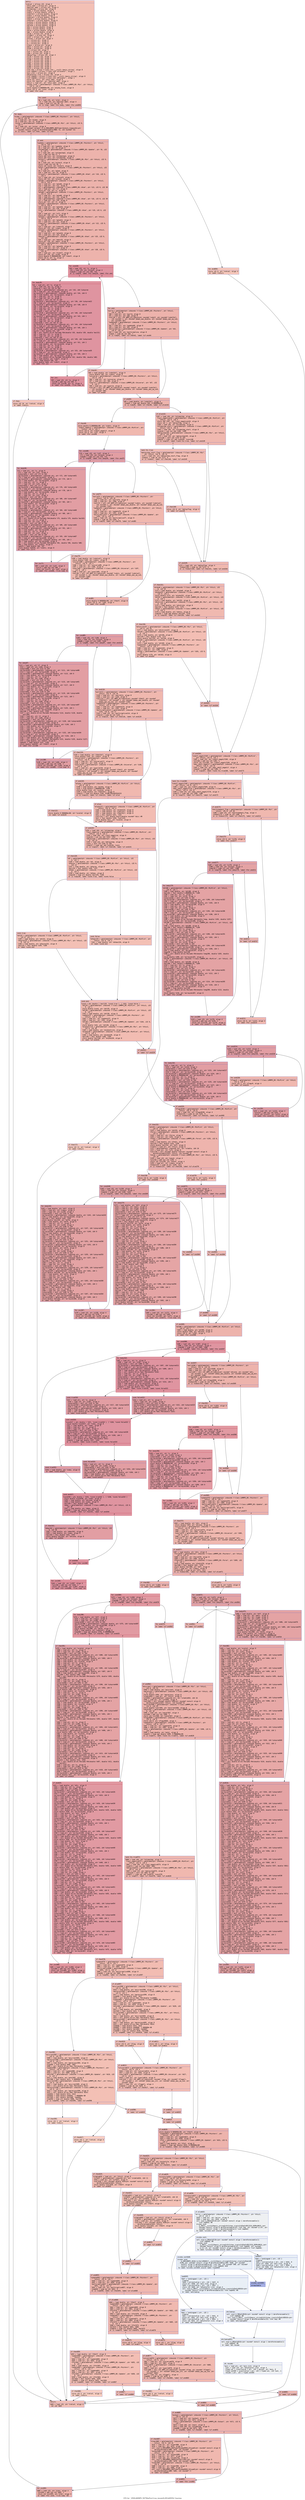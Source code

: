 digraph "CFG for '_ZN9LAMMPS_NS7MinFire11run_iterateILi3ELb0EEEii' function" {
	label="CFG for '_ZN9LAMMPS_NS7MinFire11run_iterateILi3ELb0EEEii' function";

	Node0x557bd159d270 [shape=record,color="#3d50c3ff", style=filled, fillcolor="#e5705870" fontname="Courier",label="{entry:\l|  %retval = alloca i32, align 4\l  %this.addr = alloca ptr, align 8\l  %maxiter.addr = alloca i32, align 4\l  %ntimestep = alloca i64, align 8\l  %vmax = alloca double, align 8\l  %vdotf = alloca double, align 8\l  %vdotfall = alloca double, align 8\l  %vdotv = alloca double, align 8\l  %vdotvall = alloca double, align 8\l  %fdotf = alloca double, align 8\l  %fdotfall = alloca double, align 8\l  %scale1 = alloca double, align 8\l  %scale2 = alloca double, align 8\l  %dtvone = alloca double, align 8\l  %dtv = alloca double, align 8\l  %dtf = alloca double, align 8\l  %dtfm = alloca double, align 8\l  %abc = alloca double, align 8\l  %flag = alloca i32, align 4\l  %flagall = alloca i32, align 4\l  %iter = alloca i32, align 4\l  %nlocal = alloca i32, align 4\l  %v = alloca ptr, align 8\l  %f = alloca ptr, align 8\l  %x = alloca ptr, align 8\l  %rmass = alloca ptr, align 8\l  %mass = alloca ptr, align 8\l  %type = alloca ptr, align 8\l  %i = alloca i32, align 4\l  %i47 = alloca i32, align 4\l  %i84 = alloca i32, align 4\l  %delayflag = alloca i32, align 4\l  %i176 = alloca i32, align 4\l  %i213 = alloca i32, align 4\l  %i239 = alloca i32, align 4\l  %i271 = alloca i32, align 4\l  %i307 = alloca i32, align 4\l  %i353 = alloca i32, align 4\l  %i383 = alloca i32, align 4\l  %i472 = alloca i32, align 4\l  %ref.tmp = alloca %\"class.std::__cxx11::basic_string\", align 8\l  %ref.tmp644 = alloca %\"class.std::allocator\", align 1\l  %exn.slot = alloca ptr, align 8\l  %ehselector.slot = alloca i32, align 4\l  %ref.tmp645 = alloca %\"class.std::__cxx11::basic_string\", align 8\l  %ref.tmp646 = alloca %\"class.std::allocator\", align 1\l  store ptr %this, ptr %this.addr, align 8\l  store i32 %maxiter, ptr %maxiter.addr, align 4\l  %this1 = load ptr, ptr %this.addr, align 8\l  %alpha_final = getelementptr inbounds %\"class.LAMMPS_NS::Min\", ptr %this1,\l... i32 0, i32 8\l  store double 0.000000e+00, ptr %alpha_final, align 8\l  store i32 0, ptr %iter, align 4\l  br label %for.cond\l}"];
	Node0x557bd159d270 -> Node0x557bd159e4b0[tooltip="entry -> for.cond\nProbability 100.00%" ];
	Node0x557bd159e4b0 [shape=record,color="#3d50c3ff", style=filled, fillcolor="#d6524470" fontname="Courier",label="{for.cond:\l|  %0 = load i32, ptr %iter, align 4\l  %1 = load i32, ptr %maxiter.addr, align 4\l  %cmp = icmp slt i32 %0, %1\l  br i1 %cmp, label %for.body, label %for.end694\l|{<s0>T|<s1>F}}"];
	Node0x557bd159e4b0:s0 -> Node0x557bd159fcd0[tooltip="for.cond -> for.body\nProbability 96.88%" ];
	Node0x557bd159e4b0:s1 -> Node0x557bd159fd50[tooltip="for.cond -> for.end694\nProbability 3.12%" ];
	Node0x557bd159fcd0 [shape=record,color="#3d50c3ff", style=filled, fillcolor="#d6524470" fontname="Courier",label="{for.body:\l|  %timer = getelementptr inbounds %\"class.LAMMPS_NS::Pointers\", ptr %this1,\l... i32 0, i32 15\l  %2 = load ptr, ptr %timer, align 8\l  %3 = load ptr, ptr %2, align 8\l  %niter = getelementptr inbounds %\"class.LAMMPS_NS::Min\", ptr %this1, i32 0,\l... i32 9\l  %4 = load i32, ptr %niter, align 8\l  %call = call noundef zeroext i1 @_ZN9LAMMPS_NS5Timer13check_timeoutEi(ptr\l... noundef nonnull align 8 dereferenceable(488) %3, i32 noundef %4)\l  br i1 %call, label %if.then, label %if.end\l|{<s0>T|<s1>F}}"];
	Node0x557bd159fcd0:s0 -> Node0x557bd15a0370[tooltip="for.body -> if.then\nProbability 3.12%" ];
	Node0x557bd159fcd0:s1 -> Node0x557bd15a03c0[tooltip="for.body -> if.end\nProbability 96.88%" ];
	Node0x557bd15a0370 [shape=record,color="#3d50c3ff", style=filled, fillcolor="#ec7f6370" fontname="Courier",label="{if.then:\l|  store i32 10, ptr %retval, align 4\l  br label %return\l}"];
	Node0x557bd15a0370 -> Node0x557bd15a0580[tooltip="if.then -> return\nProbability 100.00%" ];
	Node0x557bd15a03c0 [shape=record,color="#3d50c3ff", style=filled, fillcolor="#d6524470" fontname="Courier",label="{if.end:\l|  %update = getelementptr inbounds %\"class.LAMMPS_NS::Pointers\", ptr %this1,\l... i32 0, i32 7\l  %5 = load ptr, ptr %update, align 8\l  %6 = load ptr, ptr %5, align 8\l  %ntimestep2 = getelementptr inbounds %\"class.LAMMPS_NS::Update\", ptr %6, i32\l... 0, i32 4\l  %7 = load i64, ptr %ntimestep2, align 8\l  %inc = add nsw i64 %7, 1\l  store i64 %inc, ptr %ntimestep2, align 8\l  store i64 %inc, ptr %ntimestep, align 8\l  %niter3 = getelementptr inbounds %\"class.LAMMPS_NS::Min\", ptr %this1, i32 0,\l... i32 9\l  %8 = load i32, ptr %niter3, align 8\l  %inc4 = add nsw i32 %8, 1\l  store i32 %inc4, ptr %niter3, align 8\l  %atom = getelementptr inbounds %\"class.LAMMPS_NS::Pointers\", ptr %this1, i32\l... 0, i32 6\l  %9 = load ptr, ptr %atom, align 8\l  %10 = load ptr, ptr %9, align 8\l  %nlocal5 = getelementptr inbounds %\"class.LAMMPS_NS::Atom\", ptr %10, i32 0,\l... i32 4\l  %11 = load i32, ptr %nlocal5, align 8\l  store i32 %11, ptr %nlocal, align 4\l  %atom6 = getelementptr inbounds %\"class.LAMMPS_NS::Pointers\", ptr %this1,\l... i32 0, i32 6\l  %12 = load ptr, ptr %atom6, align 8\l  %13 = load ptr, ptr %12, align 8\l  %v7 = getelementptr inbounds %\"class.LAMMPS_NS::Atom\", ptr %13, i32 0, i32 38\l  %14 = load ptr, ptr %v7, align 8\l  store ptr %14, ptr %v, align 8\l  %atom8 = getelementptr inbounds %\"class.LAMMPS_NS::Pointers\", ptr %this1,\l... i32 0, i32 6\l  %15 = load ptr, ptr %atom8, align 8\l  %16 = load ptr, ptr %15, align 8\l  %f9 = getelementptr inbounds %\"class.LAMMPS_NS::Atom\", ptr %16, i32 0, i32 39\l  %17 = load ptr, ptr %f9, align 8\l  store ptr %17, ptr %f, align 8\l  %atom10 = getelementptr inbounds %\"class.LAMMPS_NS::Pointers\", ptr %this1,\l... i32 0, i32 6\l  %18 = load ptr, ptr %atom10, align 8\l  %19 = load ptr, ptr %18, align 8\l  %x11 = getelementptr inbounds %\"class.LAMMPS_NS::Atom\", ptr %19, i32 0, i32\l... 37\l  %20 = load ptr, ptr %x11, align 8\l  store ptr %20, ptr %x, align 8\l  %atom12 = getelementptr inbounds %\"class.LAMMPS_NS::Pointers\", ptr %this1,\l... i32 0, i32 6\l  %21 = load ptr, ptr %atom12, align 8\l  %22 = load ptr, ptr %21, align 8\l  %rmass13 = getelementptr inbounds %\"class.LAMMPS_NS::Atom\", ptr %22, i32 0,\l... i32 40\l  %23 = load ptr, ptr %rmass13, align 8\l  store ptr %23, ptr %rmass, align 8\l  %atom14 = getelementptr inbounds %\"class.LAMMPS_NS::Pointers\", ptr %this1,\l... i32 0, i32 6\l  %24 = load ptr, ptr %atom14, align 8\l  %25 = load ptr, ptr %24, align 8\l  %mass15 = getelementptr inbounds %\"class.LAMMPS_NS::Atom\", ptr %25, i32 0,\l... i32 205\l  %26 = load ptr, ptr %mass15, align 8\l  store ptr %26, ptr %mass, align 8\l  %atom16 = getelementptr inbounds %\"class.LAMMPS_NS::Pointers\", ptr %this1,\l... i32 0, i32 6\l  %27 = load ptr, ptr %atom16, align 8\l  %28 = load ptr, ptr %27, align 8\l  %type17 = getelementptr inbounds %\"class.LAMMPS_NS::Atom\", ptr %28, i32 0,\l... i32 34\l  %29 = load ptr, ptr %type17, align 8\l  store ptr %29, ptr %type, align 8\l  store double 0.000000e+00, ptr %vdotf, align 8\l  store i32 0, ptr %i, align 4\l  br label %for.cond18\l}"];
	Node0x557bd15a03c0 -> Node0x557bd15a0f00[tooltip="if.end -> for.cond18\nProbability 100.00%" ];
	Node0x557bd15a0f00 [shape=record,color="#b70d28ff", style=filled, fillcolor="#b70d2870" fontname="Courier",label="{for.cond18:\l|  %30 = load i32, ptr %i, align 4\l  %31 = load i32, ptr %nlocal, align 4\l  %cmp19 = icmp slt i32 %30, %31\l  br i1 %cmp19, label %for.body20, label %for.end\l|{<s0>T|<s1>F}}"];
	Node0x557bd15a0f00:s0 -> Node0x557bd1486c40[tooltip="for.cond18 -> for.body20\nProbability 96.88%" ];
	Node0x557bd15a0f00:s1 -> Node0x557bd1486cc0[tooltip="for.cond18 -> for.end\nProbability 3.12%" ];
	Node0x557bd1486c40 [shape=record,color="#b70d28ff", style=filled, fillcolor="#b70d2870" fontname="Courier",label="{for.body20:\l|  %32 = load ptr, ptr %v, align 8\l  %33 = load i32, ptr %i, align 4\l  %idxprom = sext i32 %33 to i64\l  %arrayidx = getelementptr inbounds ptr, ptr %32, i64 %idxprom\l  %34 = load ptr, ptr %arrayidx, align 8\l  %arrayidx21 = getelementptr inbounds double, ptr %34, i64 0\l  %35 = load double, ptr %arrayidx21, align 8\l  %36 = load ptr, ptr %f, align 8\l  %37 = load i32, ptr %i, align 4\l  %idxprom22 = sext i32 %37 to i64\l  %arrayidx23 = getelementptr inbounds ptr, ptr %36, i64 %idxprom22\l  %38 = load ptr, ptr %arrayidx23, align 8\l  %arrayidx24 = getelementptr inbounds double, ptr %38, i64 0\l  %39 = load double, ptr %arrayidx24, align 8\l  %40 = load ptr, ptr %v, align 8\l  %41 = load i32, ptr %i, align 4\l  %idxprom25 = sext i32 %41 to i64\l  %arrayidx26 = getelementptr inbounds ptr, ptr %40, i64 %idxprom25\l  %42 = load ptr, ptr %arrayidx26, align 8\l  %arrayidx27 = getelementptr inbounds double, ptr %42, i64 1\l  %43 = load double, ptr %arrayidx27, align 8\l  %44 = load ptr, ptr %f, align 8\l  %45 = load i32, ptr %i, align 4\l  %idxprom28 = sext i32 %45 to i64\l  %arrayidx29 = getelementptr inbounds ptr, ptr %44, i64 %idxprom28\l  %46 = load ptr, ptr %arrayidx29, align 8\l  %arrayidx30 = getelementptr inbounds double, ptr %46, i64 1\l  %47 = load double, ptr %arrayidx30, align 8\l  %mul31 = fmul double %43, %47\l  %48 = call double @llvm.fmuladd.f64(double %35, double %39, double %mul31)\l  %49 = load ptr, ptr %v, align 8\l  %50 = load i32, ptr %i, align 4\l  %idxprom32 = sext i32 %50 to i64\l  %arrayidx33 = getelementptr inbounds ptr, ptr %49, i64 %idxprom32\l  %51 = load ptr, ptr %arrayidx33, align 8\l  %arrayidx34 = getelementptr inbounds double, ptr %51, i64 2\l  %52 = load double, ptr %arrayidx34, align 8\l  %53 = load ptr, ptr %f, align 8\l  %54 = load i32, ptr %i, align 4\l  %idxprom35 = sext i32 %54 to i64\l  %arrayidx36 = getelementptr inbounds ptr, ptr %53, i64 %idxprom35\l  %55 = load ptr, ptr %arrayidx36, align 8\l  %arrayidx37 = getelementptr inbounds double, ptr %55, i64 2\l  %56 = load double, ptr %arrayidx37, align 8\l  %57 = call double @llvm.fmuladd.f64(double %52, double %56, double %48)\l  %58 = load double, ptr %vdotf, align 8\l  %add = fadd double %58, %57\l  store double %add, ptr %vdotf, align 8\l  br label %for.inc\l}"];
	Node0x557bd1486c40 -> Node0x557bd14898e0[tooltip="for.body20 -> for.inc\nProbability 100.00%" ];
	Node0x557bd14898e0 [shape=record,color="#b70d28ff", style=filled, fillcolor="#b70d2870" fontname="Courier",label="{for.inc:\l|  %59 = load i32, ptr %i, align 4\l  %inc38 = add nsw i32 %59, 1\l  store i32 %inc38, ptr %i, align 4\l  br label %for.cond18, !llvm.loop !6\l}"];
	Node0x557bd14898e0 -> Node0x557bd15a0f00[tooltip="for.inc -> for.cond18\nProbability 100.00%" ];
	Node0x557bd1486cc0 [shape=record,color="#3d50c3ff", style=filled, fillcolor="#d6524470" fontname="Courier",label="{for.end:\l|  %world = getelementptr inbounds %\"class.LAMMPS_NS::Pointers\", ptr %this1,\l... i32 0, i32 16\l  %60 = load ptr, ptr %world, align 8\l  %61 = load ptr, ptr %60, align 8\l  %call39 = call i32 @MPI_Allreduce(ptr noundef %vdotf, ptr noundef %vdotfall,\l... i32 noundef 1, ptr noundef @ompi_mpi_double, ptr noundef @ompi_mpi_op_sum,\l... ptr noundef %61)\l  %update40 = getelementptr inbounds %\"class.LAMMPS_NS::Pointers\", ptr %this1,\l... i32 0, i32 7\l  %62 = load ptr, ptr %update40, align 8\l  %63 = load ptr, ptr %62, align 8\l  %multireplica = getelementptr inbounds %\"class.LAMMPS_NS::Update\", ptr %63,\l... i32 0, i32 17\l  %64 = load i32, ptr %multireplica, align 8\l  %cmp41 = icmp eq i32 %64, 1\l  br i1 %cmp41, label %if.then42, label %if.end44\l|{<s0>T|<s1>F}}"];
	Node0x557bd1486cc0:s0 -> Node0x557bd148a3b0[tooltip="for.end -> if.then42\nProbability 50.00%" ];
	Node0x557bd1486cc0:s1 -> Node0x557bd148a430[tooltip="for.end -> if.end44\nProbability 50.00%" ];
	Node0x557bd148a3b0 [shape=record,color="#3d50c3ff", style=filled, fillcolor="#dc5d4a70" fontname="Courier",label="{if.then42:\l|  %65 = load double, ptr %vdotfall, align 8\l  store double %65, ptr %vdotf, align 8\l  %universe = getelementptr inbounds %\"class.LAMMPS_NS::Pointers\", ptr %this1,\l... i32 0, i32 4\l  %66 = load ptr, ptr %universe, align 8\l  %67 = load ptr, ptr %66, align 8\l  %uworld = getelementptr inbounds %\"class.LAMMPS_NS::Universe\", ptr %67, i32\l... 0, i32 1\l  %68 = load ptr, ptr %uworld, align 8\l  %call43 = call i32 @MPI_Allreduce(ptr noundef %vdotf, ptr noundef %vdotfall,\l... i32 noundef 1, ptr noundef @ompi_mpi_double, ptr noundef @ompi_mpi_op_sum,\l... ptr noundef %68)\l  br label %if.end44\l}"];
	Node0x557bd148a3b0 -> Node0x557bd148a430[tooltip="if.then42 -> if.end44\nProbability 100.00%" ];
	Node0x557bd148a430 [shape=record,color="#3d50c3ff", style=filled, fillcolor="#d6524470" fontname="Courier",label="{if.end44:\l|  %69 = load double, ptr %vdotfall, align 8\l  %cmp45 = fcmp ogt double %69, 0.000000e+00\l  br i1 %cmp45, label %if.then46, label %if.else142\l|{<s0>T|<s1>F}}"];
	Node0x557bd148a430:s0 -> Node0x557bd148ad50[tooltip="if.end44 -> if.then46\nProbability 50.00%" ];
	Node0x557bd148a430:s1 -> Node0x557bd148ada0[tooltip="if.end44 -> if.else142\nProbability 50.00%" ];
	Node0x557bd148ad50 [shape=record,color="#3d50c3ff", style=filled, fillcolor="#dc5d4a70" fontname="Courier",label="{if.then46:\l|  store double 0.000000e+00, ptr %vdotv, align 8\l  %vdotf_negatif = getelementptr inbounds %\"class.LAMMPS_NS::MinFire\", ptr\l... %this1, i32 0, i32 7\l  store i32 0, ptr %vdotf_negatif, align 8\l  store i32 0, ptr %i47, align 4\l  br label %for.cond48\l}"];
	Node0x557bd148ad50 -> Node0x557bd148b1a0[tooltip="if.then46 -> for.cond48\nProbability 100.00%" ];
	Node0x557bd148b1a0 [shape=record,color="#3d50c3ff", style=filled, fillcolor="#be242e70" fontname="Courier",label="{for.cond48:\l|  %70 = load i32, ptr %i47, align 4\l  %71 = load i32, ptr %nlocal, align 4\l  %cmp49 = icmp slt i32 %70, %71\l  br i1 %cmp49, label %for.body50, label %for.end73\l|{<s0>T|<s1>F}}"];
	Node0x557bd148b1a0:s0 -> Node0x557bd148b440[tooltip="for.cond48 -> for.body50\nProbability 96.88%" ];
	Node0x557bd148b1a0:s1 -> Node0x557bd148b4c0[tooltip="for.cond48 -> for.end73\nProbability 3.12%" ];
	Node0x557bd148b440 [shape=record,color="#3d50c3ff", style=filled, fillcolor="#be242e70" fontname="Courier",label="{for.body50:\l|  %72 = load ptr, ptr %v, align 8\l  %73 = load i32, ptr %i47, align 4\l  %idxprom51 = sext i32 %73 to i64\l  %arrayidx52 = getelementptr inbounds ptr, ptr %72, i64 %idxprom51\l  %74 = load ptr, ptr %arrayidx52, align 8\l  %arrayidx53 = getelementptr inbounds double, ptr %74, i64 0\l  %75 = load double, ptr %arrayidx53, align 8\l  %76 = load ptr, ptr %v, align 8\l  %77 = load i32, ptr %i47, align 4\l  %idxprom54 = sext i32 %77 to i64\l  %arrayidx55 = getelementptr inbounds ptr, ptr %76, i64 %idxprom54\l  %78 = load ptr, ptr %arrayidx55, align 8\l  %arrayidx56 = getelementptr inbounds double, ptr %78, i64 0\l  %79 = load double, ptr %arrayidx56, align 8\l  %80 = load ptr, ptr %v, align 8\l  %81 = load i32, ptr %i47, align 4\l  %idxprom57 = sext i32 %81 to i64\l  %arrayidx58 = getelementptr inbounds ptr, ptr %80, i64 %idxprom57\l  %82 = load ptr, ptr %arrayidx58, align 8\l  %arrayidx59 = getelementptr inbounds double, ptr %82, i64 1\l  %83 = load double, ptr %arrayidx59, align 8\l  %84 = load ptr, ptr %v, align 8\l  %85 = load i32, ptr %i47, align 4\l  %idxprom60 = sext i32 %85 to i64\l  %arrayidx61 = getelementptr inbounds ptr, ptr %84, i64 %idxprom60\l  %86 = load ptr, ptr %arrayidx61, align 8\l  %arrayidx62 = getelementptr inbounds double, ptr %86, i64 1\l  %87 = load double, ptr %arrayidx62, align 8\l  %mul63 = fmul double %83, %87\l  %88 = call double @llvm.fmuladd.f64(double %75, double %79, double %mul63)\l  %89 = load ptr, ptr %v, align 8\l  %90 = load i32, ptr %i47, align 4\l  %idxprom64 = sext i32 %90 to i64\l  %arrayidx65 = getelementptr inbounds ptr, ptr %89, i64 %idxprom64\l  %91 = load ptr, ptr %arrayidx65, align 8\l  %arrayidx66 = getelementptr inbounds double, ptr %91, i64 2\l  %92 = load double, ptr %arrayidx66, align 8\l  %93 = load ptr, ptr %v, align 8\l  %94 = load i32, ptr %i47, align 4\l  %idxprom67 = sext i32 %94 to i64\l  %arrayidx68 = getelementptr inbounds ptr, ptr %93, i64 %idxprom67\l  %95 = load ptr, ptr %arrayidx68, align 8\l  %arrayidx69 = getelementptr inbounds double, ptr %95, i64 2\l  %96 = load double, ptr %arrayidx69, align 8\l  %97 = call double @llvm.fmuladd.f64(double %92, double %96, double %88)\l  %98 = load double, ptr %vdotv, align 8\l  %add70 = fadd double %98, %97\l  store double %add70, ptr %vdotv, align 8\l  br label %for.inc71\l}"];
	Node0x557bd148b440 -> Node0x557bd1488360[tooltip="for.body50 -> for.inc71\nProbability 100.00%" ];
	Node0x557bd1488360 [shape=record,color="#3d50c3ff", style=filled, fillcolor="#be242e70" fontname="Courier",label="{for.inc71:\l|  %99 = load i32, ptr %i47, align 4\l  %inc72 = add nsw i32 %99, 1\l  store i32 %inc72, ptr %i47, align 4\l  br label %for.cond48, !llvm.loop !8\l}"];
	Node0x557bd1488360 -> Node0x557bd148b1a0[tooltip="for.inc71 -> for.cond48\nProbability 100.00%" ];
	Node0x557bd148b4c0 [shape=record,color="#3d50c3ff", style=filled, fillcolor="#dc5d4a70" fontname="Courier",label="{for.end73:\l|  %world74 = getelementptr inbounds %\"class.LAMMPS_NS::Pointers\", ptr\l... %this1, i32 0, i32 16\l  %100 = load ptr, ptr %world74, align 8\l  %101 = load ptr, ptr %100, align 8\l  %call75 = call i32 @MPI_Allreduce(ptr noundef %vdotv, ptr noundef %vdotvall,\l... i32 noundef 1, ptr noundef @ompi_mpi_double, ptr noundef @ompi_mpi_op_sum,\l... ptr noundef %101)\l  %update76 = getelementptr inbounds %\"class.LAMMPS_NS::Pointers\", ptr %this1,\l... i32 0, i32 7\l  %102 = load ptr, ptr %update76, align 8\l  %103 = load ptr, ptr %102, align 8\l  %multireplica77 = getelementptr inbounds %\"class.LAMMPS_NS::Update\", ptr\l... %103, i32 0, i32 17\l  %104 = load i32, ptr %multireplica77, align 8\l  %cmp78 = icmp eq i32 %104, 1\l  br i1 %cmp78, label %if.then79, label %if.end83\l|{<s0>T|<s1>F}}"];
	Node0x557bd148b4c0:s0 -> Node0x557bd148e830[tooltip="for.end73 -> if.then79\nProbability 50.00%" ];
	Node0x557bd148b4c0:s1 -> Node0x557bd148e8b0[tooltip="for.end73 -> if.end83\nProbability 50.00%" ];
	Node0x557bd148e830 [shape=record,color="#3d50c3ff", style=filled, fillcolor="#e1675170" fontname="Courier",label="{if.then79:\l|  %105 = load double, ptr %vdotvall, align 8\l  store double %105, ptr %vdotv, align 8\l  %universe80 = getelementptr inbounds %\"class.LAMMPS_NS::Pointers\", ptr\l... %this1, i32 0, i32 4\l  %106 = load ptr, ptr %universe80, align 8\l  %107 = load ptr, ptr %106, align 8\l  %uworld81 = getelementptr inbounds %\"class.LAMMPS_NS::Universe\", ptr %107,\l... i32 0, i32 1\l  %108 = load ptr, ptr %uworld81, align 8\l  %call82 = call i32 @MPI_Allreduce(ptr noundef %vdotv, ptr noundef %vdotvall,\l... i32 noundef 1, ptr noundef @ompi_mpi_double, ptr noundef @ompi_mpi_op_sum,\l... ptr noundef %108)\l  br label %if.end83\l}"];
	Node0x557bd148e830 -> Node0x557bd148e8b0[tooltip="if.then79 -> if.end83\nProbability 100.00%" ];
	Node0x557bd148e8b0 [shape=record,color="#3d50c3ff", style=filled, fillcolor="#dc5d4a70" fontname="Courier",label="{if.end83:\l|  store double 0.000000e+00, ptr %fdotf, align 8\l  store i32 0, ptr %i84, align 4\l  br label %for.cond85\l}"];
	Node0x557bd148e8b0 -> Node0x557bd148f210[tooltip="if.end83 -> for.cond85\nProbability 100.00%" ];
	Node0x557bd148f210 [shape=record,color="#3d50c3ff", style=filled, fillcolor="#be242e70" fontname="Courier",label="{for.cond85:\l|  %109 = load i32, ptr %i84, align 4\l  %110 = load i32, ptr %nlocal, align 4\l  %cmp86 = icmp slt i32 %109, %110\l  br i1 %cmp86, label %for.body87, label %for.end110\l|{<s0>T|<s1>F}}"];
	Node0x557bd148f210:s0 -> Node0x557bd148f460[tooltip="for.cond85 -> for.body87\nProbability 96.88%" ];
	Node0x557bd148f210:s1 -> Node0x557bd148f4e0[tooltip="for.cond85 -> for.end110\nProbability 3.12%" ];
	Node0x557bd148f460 [shape=record,color="#3d50c3ff", style=filled, fillcolor="#be242e70" fontname="Courier",label="{for.body87:\l|  %111 = load ptr, ptr %f, align 8\l  %112 = load i32, ptr %i84, align 4\l  %idxprom88 = sext i32 %112 to i64\l  %arrayidx89 = getelementptr inbounds ptr, ptr %111, i64 %idxprom88\l  %113 = load ptr, ptr %arrayidx89, align 8\l  %arrayidx90 = getelementptr inbounds double, ptr %113, i64 0\l  %114 = load double, ptr %arrayidx90, align 8\l  %115 = load ptr, ptr %f, align 8\l  %116 = load i32, ptr %i84, align 4\l  %idxprom91 = sext i32 %116 to i64\l  %arrayidx92 = getelementptr inbounds ptr, ptr %115, i64 %idxprom91\l  %117 = load ptr, ptr %arrayidx92, align 8\l  %arrayidx93 = getelementptr inbounds double, ptr %117, i64 0\l  %118 = load double, ptr %arrayidx93, align 8\l  %119 = load ptr, ptr %f, align 8\l  %120 = load i32, ptr %i84, align 4\l  %idxprom94 = sext i32 %120 to i64\l  %arrayidx95 = getelementptr inbounds ptr, ptr %119, i64 %idxprom94\l  %121 = load ptr, ptr %arrayidx95, align 8\l  %arrayidx96 = getelementptr inbounds double, ptr %121, i64 1\l  %122 = load double, ptr %arrayidx96, align 8\l  %123 = load ptr, ptr %f, align 8\l  %124 = load i32, ptr %i84, align 4\l  %idxprom97 = sext i32 %124 to i64\l  %arrayidx98 = getelementptr inbounds ptr, ptr %123, i64 %idxprom97\l  %125 = load ptr, ptr %arrayidx98, align 8\l  %arrayidx99 = getelementptr inbounds double, ptr %125, i64 1\l  %126 = load double, ptr %arrayidx99, align 8\l  %mul100 = fmul double %122, %126\l  %127 = call double @llvm.fmuladd.f64(double %114, double %118, double\l... %mul100)\l  %128 = load ptr, ptr %f, align 8\l  %129 = load i32, ptr %i84, align 4\l  %idxprom101 = sext i32 %129 to i64\l  %arrayidx102 = getelementptr inbounds ptr, ptr %128, i64 %idxprom101\l  %130 = load ptr, ptr %arrayidx102, align 8\l  %arrayidx103 = getelementptr inbounds double, ptr %130, i64 2\l  %131 = load double, ptr %arrayidx103, align 8\l  %132 = load ptr, ptr %f, align 8\l  %133 = load i32, ptr %i84, align 4\l  %idxprom104 = sext i32 %133 to i64\l  %arrayidx105 = getelementptr inbounds ptr, ptr %132, i64 %idxprom104\l  %134 = load ptr, ptr %arrayidx105, align 8\l  %arrayidx106 = getelementptr inbounds double, ptr %134, i64 2\l  %135 = load double, ptr %arrayidx106, align 8\l  %136 = call double @llvm.fmuladd.f64(double %131, double %135, double %127)\l  %137 = load double, ptr %fdotf, align 8\l  %add107 = fadd double %137, %136\l  store double %add107, ptr %fdotf, align 8\l  br label %for.inc108\l}"];
	Node0x557bd148f460 -> Node0x557bd14914f0[tooltip="for.body87 -> for.inc108\nProbability 100.00%" ];
	Node0x557bd14914f0 [shape=record,color="#3d50c3ff", style=filled, fillcolor="#be242e70" fontname="Courier",label="{for.inc108:\l|  %138 = load i32, ptr %i84, align 4\l  %inc109 = add nsw i32 %138, 1\l  store i32 %inc109, ptr %i84, align 4\l  br label %for.cond85, !llvm.loop !9\l}"];
	Node0x557bd14914f0 -> Node0x557bd148f210[tooltip="for.inc108 -> for.cond85\nProbability 100.00%" ];
	Node0x557bd148f4e0 [shape=record,color="#3d50c3ff", style=filled, fillcolor="#dc5d4a70" fontname="Courier",label="{for.end110:\l|  %world111 = getelementptr inbounds %\"class.LAMMPS_NS::Pointers\", ptr\l... %this1, i32 0, i32 16\l  %139 = load ptr, ptr %world111, align 8\l  %140 = load ptr, ptr %139, align 8\l  %call112 = call i32 @MPI_Allreduce(ptr noundef %fdotf, ptr noundef\l... %fdotfall, i32 noundef 1, ptr noundef @ompi_mpi_double, ptr noundef\l... @ompi_mpi_op_sum, ptr noundef %140)\l  %update113 = getelementptr inbounds %\"class.LAMMPS_NS::Pointers\", ptr\l... %this1, i32 0, i32 7\l  %141 = load ptr, ptr %update113, align 8\l  %142 = load ptr, ptr %141, align 8\l  %multireplica114 = getelementptr inbounds %\"class.LAMMPS_NS::Update\", ptr\l... %142, i32 0, i32 17\l  %143 = load i32, ptr %multireplica114, align 8\l  %cmp115 = icmp eq i32 %143, 1\l  br i1 %cmp115, label %if.then116, label %if.end120\l|{<s0>T|<s1>F}}"];
	Node0x557bd148f4e0:s0 -> Node0x557bd14920d0[tooltip="for.end110 -> if.then116\nProbability 50.00%" ];
	Node0x557bd148f4e0:s1 -> Node0x557bd1492120[tooltip="for.end110 -> if.end120\nProbability 50.00%" ];
	Node0x557bd14920d0 [shape=record,color="#3d50c3ff", style=filled, fillcolor="#e1675170" fontname="Courier",label="{if.then116:\l|  %144 = load double, ptr %fdotfall, align 8\l  store double %144, ptr %fdotf, align 8\l  %universe117 = getelementptr inbounds %\"class.LAMMPS_NS::Pointers\", ptr\l... %this1, i32 0, i32 4\l  %145 = load ptr, ptr %universe117, align 8\l  %146 = load ptr, ptr %145, align 8\l  %uworld118 = getelementptr inbounds %\"class.LAMMPS_NS::Universe\", ptr %146,\l... i32 0, i32 1\l  %147 = load ptr, ptr %uworld118, align 8\l  %call119 = call i32 @MPI_Allreduce(ptr noundef %fdotf, ptr noundef\l... %fdotfall, i32 noundef 1, ptr noundef @ompi_mpi_double, ptr noundef\l... @ompi_mpi_op_sum, ptr noundef %147)\l  br label %if.end120\l}"];
	Node0x557bd14920d0 -> Node0x557bd1492120[tooltip="if.then116 -> if.end120\nProbability 100.00%" ];
	Node0x557bd1492120 [shape=record,color="#3d50c3ff", style=filled, fillcolor="#dc5d4a70" fontname="Courier",label="{if.end120:\l|  %alpha = getelementptr inbounds %\"class.LAMMPS_NS::MinFire\", ptr %this1,\l... i32 0, i32 4\l  %148 = load double, ptr %alpha, align 8\l  %sub = fsub double 1.000000e+00, %148\l  store double %sub, ptr %scale1, align 8\l  %149 = load double, ptr %fdotfall, align 8\l  %cmp121 = fcmp ole double %149, 0x3BC79CA10C924223\l  br i1 %cmp121, label %if.then122, label %if.else\l|{<s0>T|<s1>F}}"];
	Node0x557bd1492120:s0 -> Node0x557bd1488a90[tooltip="if.end120 -> if.then122\nProbability 50.00%" ];
	Node0x557bd1492120:s1 -> Node0x557bd1488ae0[tooltip="if.end120 -> if.else\nProbability 50.00%" ];
	Node0x557bd1488a90 [shape=record,color="#3d50c3ff", style=filled, fillcolor="#e1675170" fontname="Courier",label="{if.then122:\l|  store double 0.000000e+00, ptr %scale2, align 8\l  br label %if.end125\l}"];
	Node0x557bd1488a90 -> Node0x557bd1488ca0[tooltip="if.then122 -> if.end125\nProbability 100.00%" ];
	Node0x557bd1488ae0 [shape=record,color="#3d50c3ff", style=filled, fillcolor="#e1675170" fontname="Courier",label="{if.else:\l|  %alpha123 = getelementptr inbounds %\"class.LAMMPS_NS::MinFire\", ptr\l... %this1, i32 0, i32 4\l  %150 = load double, ptr %alpha123, align 8\l  %151 = load double, ptr %vdotvall, align 8\l  %152 = load double, ptr %fdotfall, align 8\l  %div = fdiv double %151, %152\l  %call124 = call double @sqrt(double noundef %div) #9\l  %mul = fmul double %150, %call124\l  store double %mul, ptr %scale2, align 8\l  br label %if.end125\l}"];
	Node0x557bd1488ae0 -> Node0x557bd1488ca0[tooltip="if.else -> if.end125\nProbability 100.00%" ];
	Node0x557bd1488ca0 [shape=record,color="#3d50c3ff", style=filled, fillcolor="#dc5d4a70" fontname="Courier",label="{if.end125:\l|  %153 = load i64, ptr %ntimestep, align 8\l  %last_negative = getelementptr inbounds %\"class.LAMMPS_NS::MinFire\", ptr\l... %this1, i32 0, i32 5\l  %154 = load i64, ptr %last_negative, align 8\l  %sub126 = sub nsw i64 %153, %154\l  %delaystep = getelementptr inbounds %\"class.LAMMPS_NS::Min\", ptr %this1, i32\l... 0, i32 22\l  %155 = load i32, ptr %delaystep, align 8\l  %conv = sext i32 %155 to i64\l  %cmp127 = icmp sgt i64 %sub126, %conv\l  br i1 %cmp127, label %if.then128, label %if.end141\l|{<s0>T|<s1>F}}"];
	Node0x557bd1488ca0:s0 -> Node0x557bd1494770[tooltip="if.end125 -> if.then128\nProbability 50.00%" ];
	Node0x557bd1488ca0:s1 -> Node0x557bd14947f0[tooltip="if.end125 -> if.end141\nProbability 50.00%" ];
	Node0x557bd1494770 [shape=record,color="#3d50c3ff", style=filled, fillcolor="#e1675170" fontname="Courier",label="{if.then128:\l|  %dt = getelementptr inbounds %\"class.LAMMPS_NS::MinFire\", ptr %this1, i32\l... 0, i32 1\l  %156 = load double, ptr %dt, align 8\l  %dtgrow = getelementptr inbounds %\"class.LAMMPS_NS::Min\", ptr %this1, i32 0,\l... i32 23\l  %157 = load double, ptr %dtgrow, align 8\l  %mul129 = fmul double %156, %157\l  %dtmax = getelementptr inbounds %\"class.LAMMPS_NS::MinFire\", ptr %this1, i32\l... 0, i32 2\l  %158 = load double, ptr %dtmax, align 8\l  %cmp130 = fcmp olt double %mul129, %158\l  br i1 %cmp130, label %cond.true, label %cond.false\l|{<s0>T|<s1>F}}"];
	Node0x557bd1494770:s0 -> Node0x557bd1494ea0[tooltip="if.then128 -> cond.true\nProbability 50.00%" ];
	Node0x557bd1494770:s1 -> Node0x557bd1494f20[tooltip="if.then128 -> cond.false\nProbability 50.00%" ];
	Node0x557bd1494ea0 [shape=record,color="#3d50c3ff", style=filled, fillcolor="#e5705870" fontname="Courier",label="{cond.true:\l|  %dt131 = getelementptr inbounds %\"class.LAMMPS_NS::MinFire\", ptr %this1,\l... i32 0, i32 1\l  %159 = load double, ptr %dt131, align 8\l  %dtgrow132 = getelementptr inbounds %\"class.LAMMPS_NS::Min\", ptr %this1, i32\l... 0, i32 23\l  %160 = load double, ptr %dtgrow132, align 8\l  %mul133 = fmul double %159, %160\l  br label %cond.end\l}"];
	Node0x557bd1494ea0 -> Node0x557bd14953d0[tooltip="cond.true -> cond.end\nProbability 100.00%" ];
	Node0x557bd1494f20 [shape=record,color="#3d50c3ff", style=filled, fillcolor="#e5705870" fontname="Courier",label="{cond.false:\l|  %dtmax134 = getelementptr inbounds %\"class.LAMMPS_NS::MinFire\", ptr\l... %this1, i32 0, i32 2\l  %161 = load double, ptr %dtmax134, align 8\l  br label %cond.end\l}"];
	Node0x557bd1494f20 -> Node0x557bd14953d0[tooltip="cond.false -> cond.end\nProbability 100.00%" ];
	Node0x557bd14953d0 [shape=record,color="#3d50c3ff", style=filled, fillcolor="#e1675170" fontname="Courier",label="{cond.end:\l|  %cond = phi double [ %mul133, %cond.true ], [ %161, %cond.false ]\l  %dt135 = getelementptr inbounds %\"class.LAMMPS_NS::MinFire\", ptr %this1, i32\l... 0, i32 1\l  store double %cond, ptr %dt135, align 8\l  %dt136 = getelementptr inbounds %\"class.LAMMPS_NS::MinFire\", ptr %this1, i32\l... 0, i32 1\l  %162 = load double, ptr %dt136, align 8\l  %update137 = getelementptr inbounds %\"class.LAMMPS_NS::Pointers\", ptr\l... %this1, i32 0, i32 7\l  %163 = load ptr, ptr %update137, align 8\l  %164 = load ptr, ptr %163, align 8\l  %dt138 = getelementptr inbounds %\"class.LAMMPS_NS::Update\", ptr %164, i32 0,\l... i32 1\l  store double %162, ptr %dt138, align 8\l  %alphashrink = getelementptr inbounds %\"class.LAMMPS_NS::Min\", ptr %this1,\l... i32 0, i32 26\l  %165 = load double, ptr %alphashrink, align 8\l  %alpha139 = getelementptr inbounds %\"class.LAMMPS_NS::MinFire\", ptr %this1,\l... i32 0, i32 4\l  %166 = load double, ptr %alpha139, align 8\l  %mul140 = fmul double %166, %165\l  store double %mul140, ptr %alpha139, align 8\l  br label %if.end141\l}"];
	Node0x557bd14953d0 -> Node0x557bd14947f0[tooltip="cond.end -> if.end141\nProbability 100.00%" ];
	Node0x557bd14947f0 [shape=record,color="#3d50c3ff", style=filled, fillcolor="#dc5d4a70" fontname="Courier",label="{if.end141:\l|  br label %if.end229\l}"];
	Node0x557bd14947f0 -> Node0x557bd14961b0[tooltip="if.end141 -> if.end229\nProbability 100.00%" ];
	Node0x557bd148ada0 [shape=record,color="#3d50c3ff", style=filled, fillcolor="#dc5d4a70" fontname="Courier",label="{if.else142:\l|  %167 = load i64, ptr %ntimestep, align 8\l  %last_negative143 = getelementptr inbounds %\"class.LAMMPS_NS::MinFire\", ptr\l... %this1, i32 0, i32 5\l  store i64 %167, ptr %last_negative143, align 8\l  store i32 1, ptr %delayflag, align 4\l  %168 = load i64, ptr %ntimestep, align 8\l  %ntimestep_start = getelementptr inbounds %\"class.LAMMPS_NS::MinFire\", ptr\l... %this1, i32 0, i32 6\l  %169 = load i64, ptr %ntimestep_start, align 8\l  %sub144 = sub nsw i64 %168, %169\l  %delaystep145 = getelementptr inbounds %\"class.LAMMPS_NS::Min\", ptr %this1,\l... i32 0, i32 22\l  %170 = load i32, ptr %delaystep145, align 8\l  %conv146 = sext i32 %170 to i64\l  %cmp147 = icmp slt i64 %sub144, %conv146\l  br i1 %cmp147, label %land.lhs.true, label %if.end149\l|{<s0>T|<s1>F}}"];
	Node0x557bd148ada0:s0 -> Node0x557bd1496ad0[tooltip="if.else142 -> land.lhs.true\nProbability 50.00%" ];
	Node0x557bd148ada0:s1 -> Node0x557bd1496b50[tooltip="if.else142 -> if.end149\nProbability 50.00%" ];
	Node0x557bd1496ad0 [shape=record,color="#3d50c3ff", style=filled, fillcolor="#e1675170" fontname="Courier",label="{land.lhs.true:\l|  %delaystep_start_flag = getelementptr inbounds %\"class.LAMMPS_NS::Min\",\l... ptr %this1, i32 0, i32 31\l  %171 = load i32, ptr %delaystep_start_flag, align 8\l  %tobool = icmp ne i32 %171, 0\l  br i1 %tobool, label %if.then148, label %if.end149\l|{<s0>T|<s1>F}}"];
	Node0x557bd1496ad0:s0 -> Node0x557bd1496f00[tooltip="land.lhs.true -> if.then148\nProbability 62.50%" ];
	Node0x557bd1496ad0:s1 -> Node0x557bd1496b50[tooltip="land.lhs.true -> if.end149\nProbability 37.50%" ];
	Node0x557bd1496f00 [shape=record,color="#3d50c3ff", style=filled, fillcolor="#e36c5570" fontname="Courier",label="{if.then148:\l|  store i32 0, ptr %delayflag, align 4\l  br label %if.end149\l}"];
	Node0x557bd1496f00 -> Node0x557bd1496b50[tooltip="if.then148 -> if.end149\nProbability 100.00%" ];
	Node0x557bd1496b50 [shape=record,color="#3d50c3ff", style=filled, fillcolor="#dc5d4a70" fontname="Courier",label="{if.end149:\l|  %172 = load i32, ptr %delayflag, align 4\l  %tobool150 = icmp ne i32 %172, 0\l  br i1 %tobool150, label %if.then151, label %if.end164\l|{<s0>T|<s1>F}}"];
	Node0x557bd1496b50:s0 -> Node0x557bd1497220[tooltip="if.end149 -> if.then151\nProbability 62.50%" ];
	Node0x557bd1496b50:s1 -> Node0x557bd1497270[tooltip="if.end149 -> if.end164\nProbability 37.50%" ];
	Node0x557bd1497220 [shape=record,color="#3d50c3ff", style=filled, fillcolor="#de614d70" fontname="Courier",label="{if.then151:\l|  %alpha0 = getelementptr inbounds %\"class.LAMMPS_NS::Min\", ptr %this1, i32\l... 0, i32 25\l  %173 = load double, ptr %alpha0, align 8\l  %alpha152 = getelementptr inbounds %\"class.LAMMPS_NS::MinFire\", ptr %this1,\l... i32 0, i32 4\l  store double %173, ptr %alpha152, align 8\l  %dt153 = getelementptr inbounds %\"class.LAMMPS_NS::MinFire\", ptr %this1, i32\l... 0, i32 1\l  %174 = load double, ptr %dt153, align 8\l  %dtshrink = getelementptr inbounds %\"class.LAMMPS_NS::Min\", ptr %this1, i32\l... 0, i32 24\l  %175 = load double, ptr %dtshrink, align 8\l  %mul154 = fmul double %174, %175\l  %dtmin = getelementptr inbounds %\"class.LAMMPS_NS::MinFire\", ptr %this1, i32\l... 0, i32 3\l  %176 = load double, ptr %dtmin, align 8\l  %cmp155 = fcmp oge double %mul154, %176\l  br i1 %cmp155, label %if.then156, label %if.end163\l|{<s0>T|<s1>F}}"];
	Node0x557bd1497220:s0 -> Node0x557bd1497c20[tooltip="if.then151 -> if.then156\nProbability 50.00%" ];
	Node0x557bd1497220:s1 -> Node0x557bd1497ca0[tooltip="if.then151 -> if.end163\nProbability 50.00%" ];
	Node0x557bd1497c20 [shape=record,color="#3d50c3ff", style=filled, fillcolor="#e36c5570" fontname="Courier",label="{if.then156:\l|  %dtshrink157 = getelementptr inbounds %\"class.LAMMPS_NS::Min\", ptr %this1,\l... i32 0, i32 24\l  %177 = load double, ptr %dtshrink157, align 8\l  %dt158 = getelementptr inbounds %\"class.LAMMPS_NS::MinFire\", ptr %this1, i32\l... 0, i32 1\l  %178 = load double, ptr %dt158, align 8\l  %mul159 = fmul double %178, %177\l  store double %mul159, ptr %dt158, align 8\l  %dt160 = getelementptr inbounds %\"class.LAMMPS_NS::MinFire\", ptr %this1, i32\l... 0, i32 1\l  %179 = load double, ptr %dt160, align 8\l  %update161 = getelementptr inbounds %\"class.LAMMPS_NS::Pointers\", ptr\l... %this1, i32 0, i32 7\l  %180 = load ptr, ptr %update161, align 8\l  %181 = load ptr, ptr %180, align 8\l  %dt162 = getelementptr inbounds %\"class.LAMMPS_NS::Update\", ptr %181, i32 0,\l... i32 1\l  store double %179, ptr %dt162, align 8\l  br label %if.end163\l}"];
	Node0x557bd1497c20 -> Node0x557bd1497ca0[tooltip="if.then156 -> if.end163\nProbability 100.00%" ];
	Node0x557bd1497ca0 [shape=record,color="#3d50c3ff", style=filled, fillcolor="#de614d70" fontname="Courier",label="{if.end163:\l|  br label %if.end164\l}"];
	Node0x557bd1497ca0 -> Node0x557bd1497270[tooltip="if.end163 -> if.end164\nProbability 100.00%" ];
	Node0x557bd1497270 [shape=record,color="#3d50c3ff", style=filled, fillcolor="#dc5d4a70" fontname="Courier",label="{if.end164:\l|  %vdotf_negatif165 = getelementptr inbounds %\"class.LAMMPS_NS::MinFire\",\l... ptr %this1, i32 0, i32 7\l  %182 = load i32, ptr %vdotf_negatif165, align 8\l  %inc166 = add nsw i32 %182, 1\l  store i32 %inc166, ptr %vdotf_negatif165, align 8\l  %max_vdotf_negatif = getelementptr inbounds %\"class.LAMMPS_NS::Min\", ptr\l... %this1, i32 0, i32 32\l  %183 = load i32, ptr %max_vdotf_negatif, align 4\l  %cmp167 = icmp sgt i32 %183, 0\l  br i1 %cmp167, label %land.lhs.true168, label %if.end173\l|{<s0>T|<s1>F}}"];
	Node0x557bd1497270:s0 -> Node0x557bd1498d70[tooltip="if.end164 -> land.lhs.true168\nProbability 62.50%" ];
	Node0x557bd1497270:s1 -> Node0x557bd1498de0[tooltip="if.end164 -> if.end173\nProbability 37.50%" ];
	Node0x557bd1498d70 [shape=record,color="#3d50c3ff", style=filled, fillcolor="#de614d70" fontname="Courier",label="{land.lhs.true168:\l|  %vdotf_negatif169 = getelementptr inbounds %\"class.LAMMPS_NS::MinFire\",\l... ptr %this1, i32 0, i32 7\l  %184 = load i32, ptr %vdotf_negatif169, align 8\l  %max_vdotf_negatif170 = getelementptr inbounds %\"class.LAMMPS_NS::Min\", ptr\l... %this1, i32 0, i32 32\l  %185 = load i32, ptr %max_vdotf_negatif170, align 4\l  %cmp171 = icmp sgt i32 %184, %185\l  br i1 %cmp171, label %if.then172, label %if.end173\l|{<s0>T|<s1>F}}"];
	Node0x557bd1498d70:s0 -> Node0x557bd14992e0[tooltip="land.lhs.true168 -> if.then172\nProbability 3.12%" ];
	Node0x557bd1498d70:s1 -> Node0x557bd1498de0[tooltip="land.lhs.true168 -> if.end173\nProbability 96.88%" ];
	Node0x557bd14992e0 [shape=record,color="#3d50c3ff", style=filled, fillcolor="#f08b6e70" fontname="Courier",label="{if.then172:\l|  store i32 11, ptr %retval, align 4\l  br label %return\l}"];
	Node0x557bd14992e0 -> Node0x557bd15a0580[tooltip="if.then172 -> return\nProbability 100.00%" ];
	Node0x557bd1498de0 [shape=record,color="#3d50c3ff", style=filled, fillcolor="#dc5d4a70" fontname="Courier",label="{if.end173:\l|  %halfstepback_flag = getelementptr inbounds %\"class.LAMMPS_NS::Min\", ptr\l... %this1, i32 0, i32 30\l  %186 = load i32, ptr %halfstepback_flag, align 4\l  %tobool174 = icmp ne i32 %186, 0\l  br i1 %tobool174, label %if.then175, label %if.end212\l|{<s0>T|<s1>F}}"];
	Node0x557bd1498de0:s0 -> Node0x557bd15b5280[tooltip="if.end173 -> if.then175\nProbability 62.50%" ];
	Node0x557bd1498de0:s1 -> Node0x557bd15b52d0[tooltip="if.end173 -> if.end212\nProbability 37.50%" ];
	Node0x557bd15b5280 [shape=record,color="#3d50c3ff", style=filled, fillcolor="#de614d70" fontname="Courier",label="{if.then175:\l|  store i32 0, ptr %i176, align 4\l  br label %for.cond177\l}"];
	Node0x557bd15b5280 -> Node0x557bd15b54a0[tooltip="if.then175 -> for.cond177\nProbability 100.00%" ];
	Node0x557bd15b54a0 [shape=record,color="#3d50c3ff", style=filled, fillcolor="#c32e3170" fontname="Courier",label="{for.cond177:\l|  %187 = load i32, ptr %i176, align 4\l  %188 = load i32, ptr %nlocal, align 4\l  %cmp178 = icmp slt i32 %187, %188\l  br i1 %cmp178, label %for.body179, label %for.end211\l|{<s0>T|<s1>F}}"];
	Node0x557bd15b54a0:s0 -> Node0x557bd15b5710[tooltip="for.cond177 -> for.body179\nProbability 96.88%" ];
	Node0x557bd15b54a0:s1 -> Node0x557bd15b5790[tooltip="for.cond177 -> for.end211\nProbability 3.12%" ];
	Node0x557bd15b5710 [shape=record,color="#3d50c3ff", style=filled, fillcolor="#c32e3170" fontname="Courier",label="{for.body179:\l|  %dt180 = getelementptr inbounds %\"class.LAMMPS_NS::MinFire\", ptr %this1,\l... i32 0, i32 1\l  %189 = load double, ptr %dt180, align 8\l  %mul181 = fmul double 5.000000e-01, %189\l  %190 = load ptr, ptr %v, align 8\l  %191 = load i32, ptr %i176, align 4\l  %idxprom182 = sext i32 %191 to i64\l  %arrayidx183 = getelementptr inbounds ptr, ptr %190, i64 %idxprom182\l  %192 = load ptr, ptr %arrayidx183, align 8\l  %arrayidx184 = getelementptr inbounds double, ptr %192, i64 0\l  %193 = load double, ptr %arrayidx184, align 8\l  %194 = load ptr, ptr %x, align 8\l  %195 = load i32, ptr %i176, align 4\l  %idxprom186 = sext i32 %195 to i64\l  %arrayidx187 = getelementptr inbounds ptr, ptr %194, i64 %idxprom186\l  %196 = load ptr, ptr %arrayidx187, align 8\l  %arrayidx188 = getelementptr inbounds double, ptr %196, i64 0\l  %197 = load double, ptr %arrayidx188, align 8\l  %neg = fneg double %mul181\l  %198 = call double @llvm.fmuladd.f64(double %neg, double %193, double %197)\l  store double %198, ptr %arrayidx188, align 8\l  %dt189 = getelementptr inbounds %\"class.LAMMPS_NS::MinFire\", ptr %this1, i32\l... 0, i32 1\l  %199 = load double, ptr %dt189, align 8\l  %mul190 = fmul double 5.000000e-01, %199\l  %200 = load ptr, ptr %v, align 8\l  %201 = load i32, ptr %i176, align 4\l  %idxprom191 = sext i32 %201 to i64\l  %arrayidx192 = getelementptr inbounds ptr, ptr %200, i64 %idxprom191\l  %202 = load ptr, ptr %arrayidx192, align 8\l  %arrayidx193 = getelementptr inbounds double, ptr %202, i64 1\l  %203 = load double, ptr %arrayidx193, align 8\l  %204 = load ptr, ptr %x, align 8\l  %205 = load i32, ptr %i176, align 4\l  %idxprom195 = sext i32 %205 to i64\l  %arrayidx196 = getelementptr inbounds ptr, ptr %204, i64 %idxprom195\l  %206 = load ptr, ptr %arrayidx196, align 8\l  %arrayidx197 = getelementptr inbounds double, ptr %206, i64 1\l  %207 = load double, ptr %arrayidx197, align 8\l  %neg198 = fneg double %mul190\l  %208 = call double @llvm.fmuladd.f64(double %neg198, double %203, double\l... %207)\l  store double %208, ptr %arrayidx197, align 8\l  %dt199 = getelementptr inbounds %\"class.LAMMPS_NS::MinFire\", ptr %this1, i32\l... 0, i32 1\l  %209 = load double, ptr %dt199, align 8\l  %mul200 = fmul double 5.000000e-01, %209\l  %210 = load ptr, ptr %v, align 8\l  %211 = load i32, ptr %i176, align 4\l  %idxprom201 = sext i32 %211 to i64\l  %arrayidx202 = getelementptr inbounds ptr, ptr %210, i64 %idxprom201\l  %212 = load ptr, ptr %arrayidx202, align 8\l  %arrayidx203 = getelementptr inbounds double, ptr %212, i64 2\l  %213 = load double, ptr %arrayidx203, align 8\l  %214 = load ptr, ptr %x, align 8\l  %215 = load i32, ptr %i176, align 4\l  %idxprom205 = sext i32 %215 to i64\l  %arrayidx206 = getelementptr inbounds ptr, ptr %214, i64 %idxprom205\l  %216 = load ptr, ptr %arrayidx206, align 8\l  %arrayidx207 = getelementptr inbounds double, ptr %216, i64 2\l  %217 = load double, ptr %arrayidx207, align 8\l  %neg208 = fneg double %mul200\l  %218 = call double @llvm.fmuladd.f64(double %neg208, double %213, double\l... %217)\l  store double %218, ptr %arrayidx207, align 8\l  br label %for.inc209\l}"];
	Node0x557bd15b5710 -> Node0x557bd15b9030[tooltip="for.body179 -> for.inc209\nProbability 100.00%" ];
	Node0x557bd15b9030 [shape=record,color="#3d50c3ff", style=filled, fillcolor="#c32e3170" fontname="Courier",label="{for.inc209:\l|  %219 = load i32, ptr %i176, align 4\l  %inc210 = add nsw i32 %219, 1\l  store i32 %inc210, ptr %i176, align 4\l  br label %for.cond177, !llvm.loop !10\l}"];
	Node0x557bd15b9030 -> Node0x557bd15b54a0[tooltip="for.inc209 -> for.cond177\nProbability 100.00%" ];
	Node0x557bd15b5790 [shape=record,color="#3d50c3ff", style=filled, fillcolor="#de614d70" fontname="Courier",label="{for.end211:\l|  br label %if.end212\l}"];
	Node0x557bd15b5790 -> Node0x557bd15b52d0[tooltip="for.end211 -> if.end212\nProbability 100.00%" ];
	Node0x557bd15b52d0 [shape=record,color="#3d50c3ff", style=filled, fillcolor="#dc5d4a70" fontname="Courier",label="{if.end212:\l|  store i32 0, ptr %i213, align 4\l  br label %for.cond214\l}"];
	Node0x557bd15b52d0 -> Node0x557bd15b9570[tooltip="if.end212 -> for.cond214\nProbability 100.00%" ];
	Node0x557bd15b9570 [shape=record,color="#3d50c3ff", style=filled, fillcolor="#be242e70" fontname="Courier",label="{for.cond214:\l|  %220 = load i32, ptr %i213, align 4\l  %221 = load i32, ptr %nlocal, align 4\l  %cmp215 = icmp slt i32 %220, %221\l  br i1 %cmp215, label %for.body216, label %for.end228\l|{<s0>T|<s1>F}}"];
	Node0x557bd15b9570:s0 -> Node0x557bd15b97c0[tooltip="for.cond214 -> for.body216\nProbability 96.88%" ];
	Node0x557bd15b9570:s1 -> Node0x557bd15b9840[tooltip="for.cond214 -> for.end228\nProbability 3.12%" ];
	Node0x557bd15b97c0 [shape=record,color="#3d50c3ff", style=filled, fillcolor="#be242e70" fontname="Courier",label="{for.body216:\l|  %222 = load ptr, ptr %v, align 8\l  %223 = load i32, ptr %i213, align 4\l  %idxprom217 = sext i32 %223 to i64\l  %arrayidx218 = getelementptr inbounds ptr, ptr %222, i64 %idxprom217\l  %224 = load ptr, ptr %arrayidx218, align 8\l  %arrayidx219 = getelementptr inbounds double, ptr %224, i64 2\l  store double 0.000000e+00, ptr %arrayidx219, align 8\l  %225 = load ptr, ptr %v, align 8\l  %226 = load i32, ptr %i213, align 4\l  %idxprom220 = sext i32 %226 to i64\l  %arrayidx221 = getelementptr inbounds ptr, ptr %225, i64 %idxprom220\l  %227 = load ptr, ptr %arrayidx221, align 8\l  %arrayidx222 = getelementptr inbounds double, ptr %227, i64 1\l  store double 0.000000e+00, ptr %arrayidx222, align 8\l  %228 = load ptr, ptr %v, align 8\l  %229 = load i32, ptr %i213, align 4\l  %idxprom223 = sext i32 %229 to i64\l  %arrayidx224 = getelementptr inbounds ptr, ptr %228, i64 %idxprom223\l  %230 = load ptr, ptr %arrayidx224, align 8\l  %arrayidx225 = getelementptr inbounds double, ptr %230, i64 0\l  store double 0.000000e+00, ptr %arrayidx225, align 8\l  br label %for.inc226\l}"];
	Node0x557bd15b97c0 -> Node0x557bd15ba690[tooltip="for.body216 -> for.inc226\nProbability 100.00%" ];
	Node0x557bd15ba690 [shape=record,color="#3d50c3ff", style=filled, fillcolor="#be242e70" fontname="Courier",label="{for.inc226:\l|  %231 = load i32, ptr %i213, align 4\l  %inc227 = add nsw i32 %231, 1\l  store i32 %inc227, ptr %i213, align 4\l  br label %for.cond214, !llvm.loop !11\l}"];
	Node0x557bd15ba690 -> Node0x557bd15b9570[tooltip="for.inc226 -> for.cond214\nProbability 100.00%" ];
	Node0x557bd15b9840 [shape=record,color="#3d50c3ff", style=filled, fillcolor="#dc5d4a70" fontname="Courier",label="{for.end228:\l|  %flagv0 = getelementptr inbounds %\"class.LAMMPS_NS::MinFire\", ptr %this1,\l... i32 0, i32 8\l  store i32 1, ptr %flagv0, align 4\l  br label %if.end229\l}"];
	Node0x557bd15b9840 -> Node0x557bd14961b0[tooltip="for.end228 -> if.end229\nProbability 100.00%" ];
	Node0x557bd14961b0 [shape=record,color="#3d50c3ff", style=filled, fillcolor="#d6524470" fontname="Courier",label="{if.end229:\l|  %flagv0230 = getelementptr inbounds %\"class.LAMMPS_NS::MinFire\", ptr\l... %this1, i32 0, i32 8\l  %232 = load i32, ptr %flagv0230, align 4\l  %tobool231 = icmp ne i32 %232, 0\l  br i1 %tobool231, label %if.then232, label %if.end305\l|{<s0>T|<s1>F}}"];
	Node0x557bd14961b0:s0 -> Node0x557bd15baf30[tooltip="if.end229 -> if.then232\nProbability 62.50%" ];
	Node0x557bd14961b0:s1 -> Node0x557bd15bafb0[tooltip="if.end229 -> if.end305\nProbability 37.50%" ];
	Node0x557bd15baf30 [shape=record,color="#3d50c3ff", style=filled, fillcolor="#d8564670" fontname="Courier",label="{if.then232:\l|  %dt233 = getelementptr inbounds %\"class.LAMMPS_NS::MinFire\", ptr %this1,\l... i32 0, i32 1\l  %233 = load double, ptr %dt233, align 8\l  %force = getelementptr inbounds %\"class.LAMMPS_NS::Pointers\", ptr %this1,\l... i32 0, i32 11\l  %234 = load ptr, ptr %force, align 8\l  %235 = load ptr, ptr %234, align 8\l  %ftm2v = getelementptr inbounds %\"class.LAMMPS_NS::Force\", ptr %235, i32 0,\l... i32 4\l  %236 = load double, ptr %ftm2v, align 8\l  %mul234 = fmul double %233, %236\l  store double %mul234, ptr %dtf, align 8\l  %vtable = load ptr, ptr %this1, align 8\l  %vfn = getelementptr inbounds ptr, ptr %vtable, i64 16\l  %237 = load ptr, ptr %vfn, align 8\l  %call235 = call noundef double %237(ptr noundef nonnull align 8\l... dereferenceable(632) %this1, i32 noundef 0)\l  %neval = getelementptr inbounds %\"class.LAMMPS_NS::Min\", ptr %this1, i32 0,\l... i32 10\l  %238 = load i32, ptr %neval, align 4\l  %inc236 = add nsw i32 %238, 1\l  store i32 %inc236, ptr %neval, align 4\l  %239 = load ptr, ptr %rmass, align 8\l  %tobool237 = icmp ne ptr %239, null\l  br i1 %tobool237, label %if.then238, label %if.else270\l|{<s0>T|<s1>F}}"];
	Node0x557bd15baf30:s0 -> Node0x557bd15bbdd0[tooltip="if.then232 -> if.then238\nProbability 62.50%" ];
	Node0x557bd15baf30:s1 -> Node0x557bd15bbe50[tooltip="if.then232 -> if.else270\nProbability 37.50%" ];
	Node0x557bd15bbdd0 [shape=record,color="#3d50c3ff", style=filled, fillcolor="#de614d70" fontname="Courier",label="{if.then238:\l|  store i32 0, ptr %i239, align 4\l  br label %for.cond240\l}"];
	Node0x557bd15bbdd0 -> Node0x557bd15bc020[tooltip="if.then238 -> for.cond240\nProbability 100.00%" ];
	Node0x557bd15bc020 [shape=record,color="#3d50c3ff", style=filled, fillcolor="#c32e3170" fontname="Courier",label="{for.cond240:\l|  %240 = load i32, ptr %i239, align 4\l  %241 = load i32, ptr %nlocal, align 4\l  %cmp241 = icmp slt i32 %240, %241\l  br i1 %cmp241, label %for.body242, label %for.end269\l|{<s0>T|<s1>F}}"];
	Node0x557bd15bc020:s0 -> Node0x557bd15bc2c0[tooltip="for.cond240 -> for.body242\nProbability 96.88%" ];
	Node0x557bd15bc020:s1 -> Node0x557bd15bc340[tooltip="for.cond240 -> for.end269\nProbability 3.12%" ];
	Node0x557bd15bc2c0 [shape=record,color="#3d50c3ff", style=filled, fillcolor="#c32e3170" fontname="Courier",label="{for.body242:\l|  %242 = load double, ptr %dtf, align 8\l  %243 = load ptr, ptr %rmass, align 8\l  %244 = load i32, ptr %i239, align 4\l  %idxprom243 = sext i32 %244 to i64\l  %arrayidx244 = getelementptr inbounds double, ptr %243, i64 %idxprom243\l  %245 = load double, ptr %arrayidx244, align 8\l  %div245 = fdiv double %242, %245\l  store double %div245, ptr %dtfm, align 8\l  %246 = load double, ptr %dtfm, align 8\l  %247 = load ptr, ptr %f, align 8\l  %248 = load i32, ptr %i239, align 4\l  %idxprom246 = sext i32 %248 to i64\l  %arrayidx247 = getelementptr inbounds ptr, ptr %247, i64 %idxprom246\l  %249 = load ptr, ptr %arrayidx247, align 8\l  %arrayidx248 = getelementptr inbounds double, ptr %249, i64 0\l  %250 = load double, ptr %arrayidx248, align 8\l  %mul249 = fmul double %246, %250\l  %251 = load ptr, ptr %v, align 8\l  %252 = load i32, ptr %i239, align 4\l  %idxprom250 = sext i32 %252 to i64\l  %arrayidx251 = getelementptr inbounds ptr, ptr %251, i64 %idxprom250\l  %253 = load ptr, ptr %arrayidx251, align 8\l  %arrayidx252 = getelementptr inbounds double, ptr %253, i64 0\l  store double %mul249, ptr %arrayidx252, align 8\l  %254 = load double, ptr %dtfm, align 8\l  %255 = load ptr, ptr %f, align 8\l  %256 = load i32, ptr %i239, align 4\l  %idxprom253 = sext i32 %256 to i64\l  %arrayidx254 = getelementptr inbounds ptr, ptr %255, i64 %idxprom253\l  %257 = load ptr, ptr %arrayidx254, align 8\l  %arrayidx255 = getelementptr inbounds double, ptr %257, i64 1\l  %258 = load double, ptr %arrayidx255, align 8\l  %mul256 = fmul double %254, %258\l  %259 = load ptr, ptr %v, align 8\l  %260 = load i32, ptr %i239, align 4\l  %idxprom257 = sext i32 %260 to i64\l  %arrayidx258 = getelementptr inbounds ptr, ptr %259, i64 %idxprom257\l  %261 = load ptr, ptr %arrayidx258, align 8\l  %arrayidx259 = getelementptr inbounds double, ptr %261, i64 1\l  store double %mul256, ptr %arrayidx259, align 8\l  %262 = load double, ptr %dtfm, align 8\l  %263 = load ptr, ptr %f, align 8\l  %264 = load i32, ptr %i239, align 4\l  %idxprom260 = sext i32 %264 to i64\l  %arrayidx261 = getelementptr inbounds ptr, ptr %263, i64 %idxprom260\l  %265 = load ptr, ptr %arrayidx261, align 8\l  %arrayidx262 = getelementptr inbounds double, ptr %265, i64 2\l  %266 = load double, ptr %arrayidx262, align 8\l  %mul263 = fmul double %262, %266\l  %267 = load ptr, ptr %v, align 8\l  %268 = load i32, ptr %i239, align 4\l  %idxprom264 = sext i32 %268 to i64\l  %arrayidx265 = getelementptr inbounds ptr, ptr %267, i64 %idxprom264\l  %269 = load ptr, ptr %arrayidx265, align 8\l  %arrayidx266 = getelementptr inbounds double, ptr %269, i64 2\l  store double %mul263, ptr %arrayidx266, align 8\l  br label %for.inc267\l}"];
	Node0x557bd15bc2c0 -> Node0x557bd15be6a0[tooltip="for.body242 -> for.inc267\nProbability 100.00%" ];
	Node0x557bd15be6a0 [shape=record,color="#3d50c3ff", style=filled, fillcolor="#c32e3170" fontname="Courier",label="{for.inc267:\l|  %270 = load i32, ptr %i239, align 4\l  %inc268 = add nsw i32 %270, 1\l  store i32 %inc268, ptr %i239, align 4\l  br label %for.cond240, !llvm.loop !12\l}"];
	Node0x557bd15be6a0 -> Node0x557bd15bc020[tooltip="for.inc267 -> for.cond240\nProbability 100.00%" ];
	Node0x557bd15bc340 [shape=record,color="#3d50c3ff", style=filled, fillcolor="#de614d70" fontname="Courier",label="{for.end269:\l|  br label %if.end304\l}"];
	Node0x557bd15bc340 -> Node0x557bd15beb20[tooltip="for.end269 -> if.end304\nProbability 100.00%" ];
	Node0x557bd15bbe50 [shape=record,color="#3d50c3ff", style=filled, fillcolor="#e1675170" fontname="Courier",label="{if.else270:\l|  store i32 0, ptr %i271, align 4\l  br label %for.cond272\l}"];
	Node0x557bd15bbe50 -> Node0x557bd15becb0[tooltip="if.else270 -> for.cond272\nProbability 100.00%" ];
	Node0x557bd15becb0 [shape=record,color="#3d50c3ff", style=filled, fillcolor="#c5333470" fontname="Courier",label="{for.cond272:\l|  %271 = load i32, ptr %i271, align 4\l  %272 = load i32, ptr %nlocal, align 4\l  %cmp273 = icmp slt i32 %271, %272\l  br i1 %cmp273, label %for.body274, label %for.end303\l|{<s0>T|<s1>F}}"];
	Node0x557bd15becb0:s0 -> Node0x557bd15bef50[tooltip="for.cond272 -> for.body274\nProbability 96.88%" ];
	Node0x557bd15becb0:s1 -> Node0x557bd15befd0[tooltip="for.cond272 -> for.end303\nProbability 3.12%" ];
	Node0x557bd15bef50 [shape=record,color="#3d50c3ff", style=filled, fillcolor="#c5333470" fontname="Courier",label="{for.body274:\l|  %273 = load double, ptr %dtf, align 8\l  %274 = load ptr, ptr %mass, align 8\l  %275 = load ptr, ptr %type, align 8\l  %276 = load i32, ptr %i271, align 4\l  %idxprom275 = sext i32 %276 to i64\l  %arrayidx276 = getelementptr inbounds i32, ptr %275, i64 %idxprom275\l  %277 = load i32, ptr %arrayidx276, align 4\l  %idxprom277 = sext i32 %277 to i64\l  %arrayidx278 = getelementptr inbounds double, ptr %274, i64 %idxprom277\l  %278 = load double, ptr %arrayidx278, align 8\l  %div279 = fdiv double %273, %278\l  store double %div279, ptr %dtfm, align 8\l  %279 = load double, ptr %dtfm, align 8\l  %280 = load ptr, ptr %f, align 8\l  %281 = load i32, ptr %i271, align 4\l  %idxprom280 = sext i32 %281 to i64\l  %arrayidx281 = getelementptr inbounds ptr, ptr %280, i64 %idxprom280\l  %282 = load ptr, ptr %arrayidx281, align 8\l  %arrayidx282 = getelementptr inbounds double, ptr %282, i64 0\l  %283 = load double, ptr %arrayidx282, align 8\l  %mul283 = fmul double %279, %283\l  %284 = load ptr, ptr %v, align 8\l  %285 = load i32, ptr %i271, align 4\l  %idxprom284 = sext i32 %285 to i64\l  %arrayidx285 = getelementptr inbounds ptr, ptr %284, i64 %idxprom284\l  %286 = load ptr, ptr %arrayidx285, align 8\l  %arrayidx286 = getelementptr inbounds double, ptr %286, i64 0\l  store double %mul283, ptr %arrayidx286, align 8\l  %287 = load double, ptr %dtfm, align 8\l  %288 = load ptr, ptr %f, align 8\l  %289 = load i32, ptr %i271, align 4\l  %idxprom287 = sext i32 %289 to i64\l  %arrayidx288 = getelementptr inbounds ptr, ptr %288, i64 %idxprom287\l  %290 = load ptr, ptr %arrayidx288, align 8\l  %arrayidx289 = getelementptr inbounds double, ptr %290, i64 1\l  %291 = load double, ptr %arrayidx289, align 8\l  %mul290 = fmul double %287, %291\l  %292 = load ptr, ptr %v, align 8\l  %293 = load i32, ptr %i271, align 4\l  %idxprom291 = sext i32 %293 to i64\l  %arrayidx292 = getelementptr inbounds ptr, ptr %292, i64 %idxprom291\l  %294 = load ptr, ptr %arrayidx292, align 8\l  %arrayidx293 = getelementptr inbounds double, ptr %294, i64 1\l  store double %mul290, ptr %arrayidx293, align 8\l  %295 = load double, ptr %dtfm, align 8\l  %296 = load ptr, ptr %f, align 8\l  %297 = load i32, ptr %i271, align 4\l  %idxprom294 = sext i32 %297 to i64\l  %arrayidx295 = getelementptr inbounds ptr, ptr %296, i64 %idxprom294\l  %298 = load ptr, ptr %arrayidx295, align 8\l  %arrayidx296 = getelementptr inbounds double, ptr %298, i64 2\l  %299 = load double, ptr %arrayidx296, align 8\l  %mul297 = fmul double %295, %299\l  %300 = load ptr, ptr %v, align 8\l  %301 = load i32, ptr %i271, align 4\l  %idxprom298 = sext i32 %301 to i64\l  %arrayidx299 = getelementptr inbounds ptr, ptr %300, i64 %idxprom298\l  %302 = load ptr, ptr %arrayidx299, align 8\l  %arrayidx300 = getelementptr inbounds double, ptr %302, i64 2\l  store double %mul297, ptr %arrayidx300, align 8\l  br label %for.inc301\l}"];
	Node0x557bd15bef50 -> Node0x557bd1493e40[tooltip="for.body274 -> for.inc301\nProbability 100.00%" ];
	Node0x557bd1493e40 [shape=record,color="#3d50c3ff", style=filled, fillcolor="#c5333470" fontname="Courier",label="{for.inc301:\l|  %303 = load i32, ptr %i271, align 4\l  %inc302 = add nsw i32 %303, 1\l  store i32 %inc302, ptr %i271, align 4\l  br label %for.cond272, !llvm.loop !13\l}"];
	Node0x557bd1493e40 -> Node0x557bd15becb0[tooltip="for.inc301 -> for.cond272\nProbability 100.00%" ];
	Node0x557bd15befd0 [shape=record,color="#3d50c3ff", style=filled, fillcolor="#e1675170" fontname="Courier",label="{for.end303:\l|  br label %if.end304\l}"];
	Node0x557bd15befd0 -> Node0x557bd15beb20[tooltip="for.end303 -> if.end304\nProbability 100.00%" ];
	Node0x557bd15beb20 [shape=record,color="#3d50c3ff", style=filled, fillcolor="#d8564670" fontname="Courier",label="{if.end304:\l|  br label %if.end305\l}"];
	Node0x557bd15beb20 -> Node0x557bd15bafb0[tooltip="if.end304 -> if.end305\nProbability 100.00%" ];
	Node0x557bd15bafb0 [shape=record,color="#3d50c3ff", style=filled, fillcolor="#d6524470" fontname="Courier",label="{if.end305:\l|  %dt306 = getelementptr inbounds %\"class.LAMMPS_NS::MinFire\", ptr %this1,\l... i32 0, i32 1\l  %304 = load double, ptr %dt306, align 8\l  store double %304, ptr %dtvone, align 8\l  store i32 0, ptr %i307, align 4\l  br label %for.cond308\l}"];
	Node0x557bd15bafb0 -> Node0x557bd15c35b0[tooltip="if.end305 -> for.cond308\nProbability 100.00%" ];
	Node0x557bd15c35b0 [shape=record,color="#b70d28ff", style=filled, fillcolor="#b70d2870" fontname="Courier",label="{for.cond308:\l|  %305 = load i32, ptr %i307, align 4\l  %306 = load i32, ptr %nlocal, align 4\l  %cmp309 = icmp slt i32 %305, %306\l  br i1 %cmp309, label %for.body310, label %for.end347\l|{<s0>T|<s1>F}}"];
	Node0x557bd15c35b0:s0 -> Node0x557bd15c3850[tooltip="for.cond308 -> for.body310\nProbability 96.88%" ];
	Node0x557bd15c35b0:s1 -> Node0x557bd15c38d0[tooltip="for.cond308 -> for.end347\nProbability 3.12%" ];
	Node0x557bd15c3850 [shape=record,color="#b70d28ff", style=filled, fillcolor="#b70d2870" fontname="Courier",label="{for.body310:\l|  %307 = load ptr, ptr %v, align 8\l  %308 = load i32, ptr %i307, align 4\l  %idxprom311 = sext i32 %308 to i64\l  %arrayidx312 = getelementptr inbounds ptr, ptr %307, i64 %idxprom311\l  %309 = load ptr, ptr %arrayidx312, align 8\l  %arrayidx313 = getelementptr inbounds double, ptr %309, i64 0\l  %310 = load double, ptr %arrayidx313, align 8\l  %311 = call double @llvm.fabs.f64(double %310)\l  %312 = load ptr, ptr %v, align 8\l  %313 = load i32, ptr %i307, align 4\l  %idxprom314 = sext i32 %313 to i64\l  %arrayidx315 = getelementptr inbounds ptr, ptr %312, i64 %idxprom314\l  %314 = load ptr, ptr %arrayidx315, align 8\l  %arrayidx316 = getelementptr inbounds double, ptr %314, i64 1\l  %315 = load double, ptr %arrayidx316, align 8\l  %316 = call double @llvm.fabs.f64(double %315)\l  %cmp317 = fcmp ogt double %311, %316\l  br i1 %cmp317, label %cond.true318, label %cond.false322\l|{<s0>T|<s1>F}}"];
	Node0x557bd15c3850:s0 -> Node0x557bd15c4510[tooltip="for.body310 -> cond.true318\nProbability 50.00%" ];
	Node0x557bd15c3850:s1 -> Node0x557bd15c4590[tooltip="for.body310 -> cond.false322\nProbability 50.00%" ];
	Node0x557bd15c4510 [shape=record,color="#3d50c3ff", style=filled, fillcolor="#be242e70" fontname="Courier",label="{cond.true318:\l|  %317 = load ptr, ptr %v, align 8\l  %318 = load i32, ptr %i307, align 4\l  %idxprom319 = sext i32 %318 to i64\l  %arrayidx320 = getelementptr inbounds ptr, ptr %317, i64 %idxprom319\l  %319 = load ptr, ptr %arrayidx320, align 8\l  %arrayidx321 = getelementptr inbounds double, ptr %319, i64 0\l  %320 = load double, ptr %arrayidx321, align 8\l  %321 = call double @llvm.fabs.f64(double %320)\l  br label %cond.end326\l}"];
	Node0x557bd15c4510 -> Node0x557bd15c4c10[tooltip="cond.true318 -> cond.end326\nProbability 100.00%" ];
	Node0x557bd15c4590 [shape=record,color="#3d50c3ff", style=filled, fillcolor="#be242e70" fontname="Courier",label="{cond.false322:\l|  %322 = load ptr, ptr %v, align 8\l  %323 = load i32, ptr %i307, align 4\l  %idxprom323 = sext i32 %323 to i64\l  %arrayidx324 = getelementptr inbounds ptr, ptr %322, i64 %idxprom323\l  %324 = load ptr, ptr %arrayidx324, align 8\l  %arrayidx325 = getelementptr inbounds double, ptr %324, i64 1\l  %325 = load double, ptr %arrayidx325, align 8\l  %326 = call double @llvm.fabs.f64(double %325)\l  br label %cond.end326\l}"];
	Node0x557bd15c4590 -> Node0x557bd15c4c10[tooltip="cond.false322 -> cond.end326\nProbability 100.00%" ];
	Node0x557bd15c4c10 [shape=record,color="#b70d28ff", style=filled, fillcolor="#b70d2870" fontname="Courier",label="{cond.end326:\l|  %cond327 = phi double [ %321, %cond.true318 ], [ %326, %cond.false322 ]\l  store double %cond327, ptr %vmax, align 8\l  %327 = load double, ptr %vmax, align 8\l  %328 = load ptr, ptr %v, align 8\l  %329 = load i32, ptr %i307, align 4\l  %idxprom328 = sext i32 %329 to i64\l  %arrayidx329 = getelementptr inbounds ptr, ptr %328, i64 %idxprom328\l  %330 = load ptr, ptr %arrayidx329, align 8\l  %arrayidx330 = getelementptr inbounds double, ptr %330, i64 2\l  %331 = load double, ptr %arrayidx330, align 8\l  %332 = call double @llvm.fabs.f64(double %331)\l  %cmp331 = fcmp ogt double %327, %332\l  br i1 %cmp331, label %cond.true332, label %cond.false333\l|{<s0>T|<s1>F}}"];
	Node0x557bd15c4c10:s0 -> Node0x557bd15c59a0[tooltip="cond.end326 -> cond.true332\nProbability 50.00%" ];
	Node0x557bd15c4c10:s1 -> Node0x557bd15c5a20[tooltip="cond.end326 -> cond.false333\nProbability 50.00%" ];
	Node0x557bd15c59a0 [shape=record,color="#3d50c3ff", style=filled, fillcolor="#be242e70" fontname="Courier",label="{cond.true332:\l|  %333 = load double, ptr %vmax, align 8\l  br label %cond.end337\l}"];
	Node0x557bd15c59a0 -> Node0x557bd15c5c30[tooltip="cond.true332 -> cond.end337\nProbability 100.00%" ];
	Node0x557bd15c5a20 [shape=record,color="#3d50c3ff", style=filled, fillcolor="#be242e70" fontname="Courier",label="{cond.false333:\l|  %334 = load ptr, ptr %v, align 8\l  %335 = load i32, ptr %i307, align 4\l  %idxprom334 = sext i32 %335 to i64\l  %arrayidx335 = getelementptr inbounds ptr, ptr %334, i64 %idxprom334\l  %336 = load ptr, ptr %arrayidx335, align 8\l  %arrayidx336 = getelementptr inbounds double, ptr %336, i64 2\l  %337 = load double, ptr %arrayidx336, align 8\l  %338 = call double @llvm.fabs.f64(double %337)\l  br label %cond.end337\l}"];
	Node0x557bd15c5a20 -> Node0x557bd15c5c30[tooltip="cond.false333 -> cond.end337\nProbability 100.00%" ];
	Node0x557bd15c5c30 [shape=record,color="#b70d28ff", style=filled, fillcolor="#b70d2870" fontname="Courier",label="{cond.end337:\l|  %cond338 = phi double [ %333, %cond.true332 ], [ %338, %cond.false333 ]\l  store double %cond338, ptr %vmax, align 8\l  %339 = load double, ptr %dtvone, align 8\l  %340 = load double, ptr %vmax, align 8\l  %mul339 = fmul double %339, %340\l  %dmax = getelementptr inbounds %\"class.LAMMPS_NS::Min\", ptr %this1, i32 0,\l... i32 18\l  %341 = load double, ptr %dmax, align 8\l  %cmp340 = fcmp ogt double %mul339, %341\l  br i1 %cmp340, label %if.then341, label %if.end344\l|{<s0>T|<s1>F}}"];
	Node0x557bd15c5c30:s0 -> Node0x557bd15c6740[tooltip="cond.end337 -> if.then341\nProbability 50.00%" ];
	Node0x557bd15c5c30:s1 -> Node0x557bd15c6820[tooltip="cond.end337 -> if.end344\nProbability 50.00%" ];
	Node0x557bd15c6740 [shape=record,color="#3d50c3ff", style=filled, fillcolor="#be242e70" fontname="Courier",label="{if.then341:\l|  %dmax342 = getelementptr inbounds %\"class.LAMMPS_NS::Min\", ptr %this1, i32\l... 0, i32 18\l  %342 = load double, ptr %dmax342, align 8\l  %343 = load double, ptr %vmax, align 8\l  %div343 = fdiv double %342, %343\l  store double %div343, ptr %dtvone, align 8\l  br label %if.end344\l}"];
	Node0x557bd15c6740 -> Node0x557bd15c6820[tooltip="if.then341 -> if.end344\nProbability 100.00%" ];
	Node0x557bd15c6820 [shape=record,color="#b70d28ff", style=filled, fillcolor="#b70d2870" fontname="Courier",label="{if.end344:\l|  br label %for.inc345\l}"];
	Node0x557bd15c6820 -> Node0x557bd15c6d50[tooltip="if.end344 -> for.inc345\nProbability 100.00%" ];
	Node0x557bd15c6d50 [shape=record,color="#b70d28ff", style=filled, fillcolor="#b70d2870" fontname="Courier",label="{for.inc345:\l|  %344 = load i32, ptr %i307, align 4\l  %inc346 = add nsw i32 %344, 1\l  store i32 %inc346, ptr %i307, align 4\l  br label %for.cond308, !llvm.loop !14\l}"];
	Node0x557bd15c6d50 -> Node0x557bd15c35b0[tooltip="for.inc345 -> for.cond308\nProbability 100.00%" ];
	Node0x557bd15c38d0 [shape=record,color="#3d50c3ff", style=filled, fillcolor="#d6524470" fontname="Courier",label="{for.end347:\l|  %world348 = getelementptr inbounds %\"class.LAMMPS_NS::Pointers\", ptr\l... %this1, i32 0, i32 16\l  %345 = load ptr, ptr %world348, align 8\l  %346 = load ptr, ptr %345, align 8\l  %call349 = call i32 @MPI_Allreduce(ptr noundef %dtvone, ptr noundef %dtv,\l... i32 noundef 1, ptr noundef @ompi_mpi_double, ptr noundef @ompi_mpi_op_min,\l... ptr noundef %346)\l  %flagv0350 = getelementptr inbounds %\"class.LAMMPS_NS::MinFire\", ptr %this1,\l... i32 0, i32 8\l  %347 = load i32, ptr %flagv0350, align 4\l  %tobool351 = icmp ne i32 %347, 0\l  br i1 %tobool351, label %if.then352, label %if.end369\l|{<s0>T|<s1>F}}"];
	Node0x557bd15c38d0:s0 -> Node0x557bd15c77c0[tooltip="for.end347 -> if.then352\nProbability 62.50%" ];
	Node0x557bd15c38d0:s1 -> Node0x557bd15c7840[tooltip="for.end347 -> if.end369\nProbability 37.50%" ];
	Node0x557bd15c77c0 [shape=record,color="#3d50c3ff", style=filled, fillcolor="#d8564670" fontname="Courier",label="{if.then352:\l|  store i32 0, ptr %i353, align 4\l  br label %for.cond354\l}"];
	Node0x557bd15c77c0 -> Node0x557bd15c7a10[tooltip="if.then352 -> for.cond354\nProbability 100.00%" ];
	Node0x557bd15c7a10 [shape=record,color="#b70d28ff", style=filled, fillcolor="#bb1b2c70" fontname="Courier",label="{for.cond354:\l|  %348 = load i32, ptr %i353, align 4\l  %349 = load i32, ptr %nlocal, align 4\l  %cmp355 = icmp slt i32 %348, %349\l  br i1 %cmp355, label %for.body356, label %for.end368\l|{<s0>T|<s1>F}}"];
	Node0x557bd15c7a10:s0 -> Node0x557bd15c7c90[tooltip="for.cond354 -> for.body356\nProbability 96.88%" ];
	Node0x557bd15c7a10:s1 -> Node0x557bd15c7d10[tooltip="for.cond354 -> for.end368\nProbability 3.12%" ];
	Node0x557bd15c7c90 [shape=record,color="#b70d28ff", style=filled, fillcolor="#bb1b2c70" fontname="Courier",label="{for.body356:\l|  %350 = load ptr, ptr %v, align 8\l  %351 = load i32, ptr %i353, align 4\l  %idxprom357 = sext i32 %351 to i64\l  %arrayidx358 = getelementptr inbounds ptr, ptr %350, i64 %idxprom357\l  %352 = load ptr, ptr %arrayidx358, align 8\l  %arrayidx359 = getelementptr inbounds double, ptr %352, i64 2\l  store double 0.000000e+00, ptr %arrayidx359, align 8\l  %353 = load ptr, ptr %v, align 8\l  %354 = load i32, ptr %i353, align 4\l  %idxprom360 = sext i32 %354 to i64\l  %arrayidx361 = getelementptr inbounds ptr, ptr %353, i64 %idxprom360\l  %355 = load ptr, ptr %arrayidx361, align 8\l  %arrayidx362 = getelementptr inbounds double, ptr %355, i64 1\l  store double 0.000000e+00, ptr %arrayidx362, align 8\l  %356 = load ptr, ptr %v, align 8\l  %357 = load i32, ptr %i353, align 4\l  %idxprom363 = sext i32 %357 to i64\l  %arrayidx364 = getelementptr inbounds ptr, ptr %356, i64 %idxprom363\l  %358 = load ptr, ptr %arrayidx364, align 8\l  %arrayidx365 = getelementptr inbounds double, ptr %358, i64 0\l  store double 0.000000e+00, ptr %arrayidx365, align 8\l  br label %for.inc366\l}"];
	Node0x557bd15c7c90 -> Node0x557bd15c8b60[tooltip="for.body356 -> for.inc366\nProbability 100.00%" ];
	Node0x557bd15c8b60 [shape=record,color="#b70d28ff", style=filled, fillcolor="#bb1b2c70" fontname="Courier",label="{for.inc366:\l|  %359 = load i32, ptr %i353, align 4\l  %inc367 = add nsw i32 %359, 1\l  store i32 %inc367, ptr %i353, align 4\l  br label %for.cond354, !llvm.loop !15\l}"];
	Node0x557bd15c8b60 -> Node0x557bd15c7a10[tooltip="for.inc366 -> for.cond354\nProbability 100.00%" ];
	Node0x557bd15c7d10 [shape=record,color="#3d50c3ff", style=filled, fillcolor="#d8564670" fontname="Courier",label="{for.end368:\l|  br label %if.end369\l}"];
	Node0x557bd15c7d10 -> Node0x557bd15c7840[tooltip="for.end368 -> if.end369\nProbability 100.00%" ];
	Node0x557bd15c7840 [shape=record,color="#3d50c3ff", style=filled, fillcolor="#d6524470" fontname="Courier",label="{if.end369:\l|  %update370 = getelementptr inbounds %\"class.LAMMPS_NS::Pointers\", ptr\l... %this1, i32 0, i32 7\l  %360 = load ptr, ptr %update370, align 8\l  %361 = load ptr, ptr %360, align 8\l  %multireplica371 = getelementptr inbounds %\"class.LAMMPS_NS::Update\", ptr\l... %361, i32 0, i32 17\l  %362 = load i32, ptr %multireplica371, align 8\l  %cmp372 = icmp eq i32 %362, 1\l  br i1 %cmp372, label %if.then373, label %if.end377\l|{<s0>T|<s1>F}}"];
	Node0x557bd15c7840:s0 -> Node0x557bd15c9490[tooltip="if.end369 -> if.then373\nProbability 50.00%" ];
	Node0x557bd15c7840:s1 -> Node0x557bd15c94e0[tooltip="if.end369 -> if.end377\nProbability 50.00%" ];
	Node0x557bd15c9490 [shape=record,color="#3d50c3ff", style=filled, fillcolor="#dc5d4a70" fontname="Courier",label="{if.then373:\l|  %363 = load double, ptr %dtv, align 8\l  store double %363, ptr %dtvone, align 8\l  %universe374 = getelementptr inbounds %\"class.LAMMPS_NS::Pointers\", ptr\l... %this1, i32 0, i32 4\l  %364 = load ptr, ptr %universe374, align 8\l  %365 = load ptr, ptr %364, align 8\l  %uworld375 = getelementptr inbounds %\"class.LAMMPS_NS::Universe\", ptr %365,\l... i32 0, i32 1\l  %366 = load ptr, ptr %uworld375, align 8\l  %call376 = call i32 @MPI_Allreduce(ptr noundef %dtvone, ptr noundef %dtv,\l... i32 noundef 1, ptr noundef @ompi_mpi_double, ptr noundef @ompi_mpi_op_min,\l... ptr noundef %366)\l  br label %if.end377\l}"];
	Node0x557bd15c9490 -> Node0x557bd15c94e0[tooltip="if.then373 -> if.end377\nProbability 100.00%" ];
	Node0x557bd15c94e0 [shape=record,color="#3d50c3ff", style=filled, fillcolor="#d6524470" fontname="Courier",label="{if.end377:\l|  %367 = load double, ptr %dtv, align 8\l  %force378 = getelementptr inbounds %\"class.LAMMPS_NS::Pointers\", ptr %this1,\l... i32 0, i32 11\l  %368 = load ptr, ptr %force378, align 8\l  %369 = load ptr, ptr %368, align 8\l  %ftm2v379 = getelementptr inbounds %\"class.LAMMPS_NS::Force\", ptr %369, i32\l... 0, i32 4\l  %370 = load double, ptr %ftm2v379, align 8\l  %mul380 = fmul double %367, %370\l  store double %mul380, ptr %dtf, align 8\l  %371 = load ptr, ptr %rmass, align 8\l  %tobool381 = icmp ne ptr %371, null\l  br i1 %tobool381, label %if.then382, label %if.else471\l|{<s0>T|<s1>F}}"];
	Node0x557bd15c94e0:s0 -> Node0x557bd15ca320[tooltip="if.end377 -> if.then382\nProbability 62.50%" ];
	Node0x557bd15c94e0:s1 -> Node0x557bd15ca3a0[tooltip="if.end377 -> if.else471\nProbability 37.50%" ];
	Node0x557bd15ca320 [shape=record,color="#3d50c3ff", style=filled, fillcolor="#d8564670" fontname="Courier",label="{if.then382:\l|  store i32 0, ptr %i383, align 4\l  br label %for.cond384\l}"];
	Node0x557bd15ca320 -> Node0x557bd15ca570[tooltip="if.then382 -> for.cond384\nProbability 100.00%" ];
	Node0x557bd15ca570 [shape=record,color="#b70d28ff", style=filled, fillcolor="#bb1b2c70" fontname="Courier",label="{for.cond384:\l|  %372 = load i32, ptr %i383, align 4\l  %373 = load i32, ptr %nlocal, align 4\l  %cmp385 = icmp slt i32 %372, %373\l  br i1 %cmp385, label %for.body386, label %for.end470\l|{<s0>T|<s1>F}}"];
	Node0x557bd15ca570:s0 -> Node0x557bd15ca810[tooltip="for.cond384 -> for.body386\nProbability 96.88%" ];
	Node0x557bd15ca570:s1 -> Node0x557bd15ca890[tooltip="for.cond384 -> for.end470\nProbability 3.12%" ];
	Node0x557bd15ca810 [shape=record,color="#b70d28ff", style=filled, fillcolor="#bb1b2c70" fontname="Courier",label="{for.body386:\l|  %374 = load double, ptr %dtf, align 8\l  %375 = load ptr, ptr %rmass, align 8\l  %376 = load i32, ptr %i383, align 4\l  %idxprom387 = sext i32 %376 to i64\l  %arrayidx388 = getelementptr inbounds double, ptr %375, i64 %idxprom387\l  %377 = load double, ptr %arrayidx388, align 8\l  %div389 = fdiv double %374, %377\l  store double %div389, ptr %dtfm, align 8\l  %378 = load double, ptr %vdotfall, align 8\l  %cmp390 = fcmp ogt double %378, 0.000000e+00\l  br i1 %cmp390, label %if.then391, label %if.end425\l|{<s0>T|<s1>F}}"];
	Node0x557bd15ca810:s0 -> Node0x557bd15cafb0[tooltip="for.body386 -> if.then391\nProbability 50.00%" ];
	Node0x557bd15ca810:s1 -> Node0x557bd15cb030[tooltip="for.body386 -> if.end425\nProbability 50.00%" ];
	Node0x557bd15cafb0 [shape=record,color="#3d50c3ff", style=filled, fillcolor="#c32e3170" fontname="Courier",label="{if.then391:\l|  %379 = load double, ptr %scale1, align 8\l  %380 = load ptr, ptr %v, align 8\l  %381 = load i32, ptr %i383, align 4\l  %idxprom392 = sext i32 %381 to i64\l  %arrayidx393 = getelementptr inbounds ptr, ptr %380, i64 %idxprom392\l  %382 = load ptr, ptr %arrayidx393, align 8\l  %arrayidx394 = getelementptr inbounds double, ptr %382, i64 0\l  %383 = load double, ptr %arrayidx394, align 8\l  %384 = load double, ptr %scale2, align 8\l  %385 = load ptr, ptr %f, align 8\l  %386 = load i32, ptr %i383, align 4\l  %idxprom396 = sext i32 %386 to i64\l  %arrayidx397 = getelementptr inbounds ptr, ptr %385, i64 %idxprom396\l  %387 = load ptr, ptr %arrayidx397, align 8\l  %arrayidx398 = getelementptr inbounds double, ptr %387, i64 0\l  %388 = load double, ptr %arrayidx398, align 8\l  %mul399 = fmul double %384, %388\l  %389 = call double @llvm.fmuladd.f64(double %379, double %383, double\l... %mul399)\l  %390 = load ptr, ptr %v, align 8\l  %391 = load i32, ptr %i383, align 4\l  %idxprom400 = sext i32 %391 to i64\l  %arrayidx401 = getelementptr inbounds ptr, ptr %390, i64 %idxprom400\l  %392 = load ptr, ptr %arrayidx401, align 8\l  %arrayidx402 = getelementptr inbounds double, ptr %392, i64 0\l  store double %389, ptr %arrayidx402, align 8\l  %393 = load double, ptr %scale1, align 8\l  %394 = load ptr, ptr %v, align 8\l  %395 = load i32, ptr %i383, align 4\l  %idxprom403 = sext i32 %395 to i64\l  %arrayidx404 = getelementptr inbounds ptr, ptr %394, i64 %idxprom403\l  %396 = load ptr, ptr %arrayidx404, align 8\l  %arrayidx405 = getelementptr inbounds double, ptr %396, i64 1\l  %397 = load double, ptr %arrayidx405, align 8\l  %398 = load double, ptr %scale2, align 8\l  %399 = load ptr, ptr %f, align 8\l  %400 = load i32, ptr %i383, align 4\l  %idxprom407 = sext i32 %400 to i64\l  %arrayidx408 = getelementptr inbounds ptr, ptr %399, i64 %idxprom407\l  %401 = load ptr, ptr %arrayidx408, align 8\l  %arrayidx409 = getelementptr inbounds double, ptr %401, i64 1\l  %402 = load double, ptr %arrayidx409, align 8\l  %mul410 = fmul double %398, %402\l  %403 = call double @llvm.fmuladd.f64(double %393, double %397, double\l... %mul410)\l  %404 = load ptr, ptr %v, align 8\l  %405 = load i32, ptr %i383, align 4\l  %idxprom411 = sext i32 %405 to i64\l  %arrayidx412 = getelementptr inbounds ptr, ptr %404, i64 %idxprom411\l  %406 = load ptr, ptr %arrayidx412, align 8\l  %arrayidx413 = getelementptr inbounds double, ptr %406, i64 1\l  store double %403, ptr %arrayidx413, align 8\l  %407 = load double, ptr %scale1, align 8\l  %408 = load ptr, ptr %v, align 8\l  %409 = load i32, ptr %i383, align 4\l  %idxprom414 = sext i32 %409 to i64\l  %arrayidx415 = getelementptr inbounds ptr, ptr %408, i64 %idxprom414\l  %410 = load ptr, ptr %arrayidx415, align 8\l  %arrayidx416 = getelementptr inbounds double, ptr %410, i64 2\l  %411 = load double, ptr %arrayidx416, align 8\l  %412 = load double, ptr %scale2, align 8\l  %413 = load ptr, ptr %f, align 8\l  %414 = load i32, ptr %i383, align 4\l  %idxprom418 = sext i32 %414 to i64\l  %arrayidx419 = getelementptr inbounds ptr, ptr %413, i64 %idxprom418\l  %415 = load ptr, ptr %arrayidx419, align 8\l  %arrayidx420 = getelementptr inbounds double, ptr %415, i64 2\l  %416 = load double, ptr %arrayidx420, align 8\l  %mul421 = fmul double %412, %416\l  %417 = call double @llvm.fmuladd.f64(double %407, double %411, double\l... %mul421)\l  %418 = load ptr, ptr %v, align 8\l  %419 = load i32, ptr %i383, align 4\l  %idxprom422 = sext i32 %419 to i64\l  %arrayidx423 = getelementptr inbounds ptr, ptr %418, i64 %idxprom422\l  %420 = load ptr, ptr %arrayidx423, align 8\l  %arrayidx424 = getelementptr inbounds double, ptr %420, i64 2\l  store double %417, ptr %arrayidx424, align 8\l  br label %if.end425\l}"];
	Node0x557bd15cafb0 -> Node0x557bd15cb030[tooltip="if.then391 -> if.end425\nProbability 100.00%" ];
	Node0x557bd15cb030 [shape=record,color="#b70d28ff", style=filled, fillcolor="#bb1b2c70" fontname="Courier",label="{if.end425:\l|  %421 = load double, ptr %dtv, align 8\l  %422 = load ptr, ptr %v, align 8\l  %423 = load i32, ptr %i383, align 4\l  %idxprom426 = sext i32 %423 to i64\l  %arrayidx427 = getelementptr inbounds ptr, ptr %422, i64 %idxprom426\l  %424 = load ptr, ptr %arrayidx427, align 8\l  %arrayidx428 = getelementptr inbounds double, ptr %424, i64 0\l  %425 = load double, ptr %arrayidx428, align 8\l  %426 = load ptr, ptr %x, align 8\l  %427 = load i32, ptr %i383, align 4\l  %idxprom430 = sext i32 %427 to i64\l  %arrayidx431 = getelementptr inbounds ptr, ptr %426, i64 %idxprom430\l  %428 = load ptr, ptr %arrayidx431, align 8\l  %arrayidx432 = getelementptr inbounds double, ptr %428, i64 0\l  %429 = load double, ptr %arrayidx432, align 8\l  %430 = call double @llvm.fmuladd.f64(double %421, double %425, double %429)\l  store double %430, ptr %arrayidx432, align 8\l  %431 = load double, ptr %dtv, align 8\l  %432 = load ptr, ptr %v, align 8\l  %433 = load i32, ptr %i383, align 4\l  %idxprom433 = sext i32 %433 to i64\l  %arrayidx434 = getelementptr inbounds ptr, ptr %432, i64 %idxprom433\l  %434 = load ptr, ptr %arrayidx434, align 8\l  %arrayidx435 = getelementptr inbounds double, ptr %434, i64 1\l  %435 = load double, ptr %arrayidx435, align 8\l  %436 = load ptr, ptr %x, align 8\l  %437 = load i32, ptr %i383, align 4\l  %idxprom437 = sext i32 %437 to i64\l  %arrayidx438 = getelementptr inbounds ptr, ptr %436, i64 %idxprom437\l  %438 = load ptr, ptr %arrayidx438, align 8\l  %arrayidx439 = getelementptr inbounds double, ptr %438, i64 1\l  %439 = load double, ptr %arrayidx439, align 8\l  %440 = call double @llvm.fmuladd.f64(double %431, double %435, double %439)\l  store double %440, ptr %arrayidx439, align 8\l  %441 = load double, ptr %dtv, align 8\l  %442 = load ptr, ptr %v, align 8\l  %443 = load i32, ptr %i383, align 4\l  %idxprom440 = sext i32 %443 to i64\l  %arrayidx441 = getelementptr inbounds ptr, ptr %442, i64 %idxprom440\l  %444 = load ptr, ptr %arrayidx441, align 8\l  %arrayidx442 = getelementptr inbounds double, ptr %444, i64 2\l  %445 = load double, ptr %arrayidx442, align 8\l  %446 = load ptr, ptr %x, align 8\l  %447 = load i32, ptr %i383, align 4\l  %idxprom444 = sext i32 %447 to i64\l  %arrayidx445 = getelementptr inbounds ptr, ptr %446, i64 %idxprom444\l  %448 = load ptr, ptr %arrayidx445, align 8\l  %arrayidx446 = getelementptr inbounds double, ptr %448, i64 2\l  %449 = load double, ptr %arrayidx446, align 8\l  %450 = call double @llvm.fmuladd.f64(double %441, double %445, double %449)\l  store double %450, ptr %arrayidx446, align 8\l  %451 = load double, ptr %dtfm, align 8\l  %452 = load ptr, ptr %f, align 8\l  %453 = load i32, ptr %i383, align 4\l  %idxprom447 = sext i32 %453 to i64\l  %arrayidx448 = getelementptr inbounds ptr, ptr %452, i64 %idxprom447\l  %454 = load ptr, ptr %arrayidx448, align 8\l  %arrayidx449 = getelementptr inbounds double, ptr %454, i64 0\l  %455 = load double, ptr %arrayidx449, align 8\l  %456 = load ptr, ptr %v, align 8\l  %457 = load i32, ptr %i383, align 4\l  %idxprom451 = sext i32 %457 to i64\l  %arrayidx452 = getelementptr inbounds ptr, ptr %456, i64 %idxprom451\l  %458 = load ptr, ptr %arrayidx452, align 8\l  %arrayidx453 = getelementptr inbounds double, ptr %458, i64 0\l  %459 = load double, ptr %arrayidx453, align 8\l  %460 = call double @llvm.fmuladd.f64(double %451, double %455, double %459)\l  store double %460, ptr %arrayidx453, align 8\l  %461 = load double, ptr %dtfm, align 8\l  %462 = load ptr, ptr %f, align 8\l  %463 = load i32, ptr %i383, align 4\l  %idxprom454 = sext i32 %463 to i64\l  %arrayidx455 = getelementptr inbounds ptr, ptr %462, i64 %idxprom454\l  %464 = load ptr, ptr %arrayidx455, align 8\l  %arrayidx456 = getelementptr inbounds double, ptr %464, i64 1\l  %465 = load double, ptr %arrayidx456, align 8\l  %466 = load ptr, ptr %v, align 8\l  %467 = load i32, ptr %i383, align 4\l  %idxprom458 = sext i32 %467 to i64\l  %arrayidx459 = getelementptr inbounds ptr, ptr %466, i64 %idxprom458\l  %468 = load ptr, ptr %arrayidx459, align 8\l  %arrayidx460 = getelementptr inbounds double, ptr %468, i64 1\l  %469 = load double, ptr %arrayidx460, align 8\l  %470 = call double @llvm.fmuladd.f64(double %461, double %465, double %469)\l  store double %470, ptr %arrayidx460, align 8\l  %471 = load double, ptr %dtfm, align 8\l  %472 = load ptr, ptr %f, align 8\l  %473 = load i32, ptr %i383, align 4\l  %idxprom461 = sext i32 %473 to i64\l  %arrayidx462 = getelementptr inbounds ptr, ptr %472, i64 %idxprom461\l  %474 = load ptr, ptr %arrayidx462, align 8\l  %arrayidx463 = getelementptr inbounds double, ptr %474, i64 2\l  %475 = load double, ptr %arrayidx463, align 8\l  %476 = load ptr, ptr %v, align 8\l  %477 = load i32, ptr %i383, align 4\l  %idxprom465 = sext i32 %477 to i64\l  %arrayidx466 = getelementptr inbounds ptr, ptr %476, i64 %idxprom465\l  %478 = load ptr, ptr %arrayidx466, align 8\l  %arrayidx467 = getelementptr inbounds double, ptr %478, i64 2\l  %479 = load double, ptr %arrayidx467, align 8\l  %480 = call double @llvm.fmuladd.f64(double %471, double %475, double %479)\l  store double %480, ptr %arrayidx467, align 8\l  br label %for.inc468\l}"];
	Node0x557bd15cb030 -> Node0x557bd15d42f0[tooltip="if.end425 -> for.inc468\nProbability 100.00%" ];
	Node0x557bd15d42f0 [shape=record,color="#b70d28ff", style=filled, fillcolor="#bb1b2c70" fontname="Courier",label="{for.inc468:\l|  %481 = load i32, ptr %i383, align 4\l  %inc469 = add nsw i32 %481, 1\l  store i32 %inc469, ptr %i383, align 4\l  br label %for.cond384, !llvm.loop !16\l}"];
	Node0x557bd15d42f0 -> Node0x557bd15ca570[tooltip="for.inc468 -> for.cond384\nProbability 100.00%" ];
	Node0x557bd15ca890 [shape=record,color="#3d50c3ff", style=filled, fillcolor="#d8564670" fontname="Courier",label="{for.end470:\l|  br label %if.end562\l}"];
	Node0x557bd15ca890 -> Node0x557bd15d4720[tooltip="for.end470 -> if.end562\nProbability 100.00%" ];
	Node0x557bd15ca3a0 [shape=record,color="#3d50c3ff", style=filled, fillcolor="#de614d70" fontname="Courier",label="{if.else471:\l|  store i32 0, ptr %i472, align 4\l  br label %for.cond473\l}"];
	Node0x557bd15ca3a0 -> Node0x557bd15d4880[tooltip="if.else471 -> for.cond473\nProbability 100.00%" ];
	Node0x557bd15d4880 [shape=record,color="#3d50c3ff", style=filled, fillcolor="#c32e3170" fontname="Courier",label="{for.cond473:\l|  %482 = load i32, ptr %i472, align 4\l  %483 = load i32, ptr %nlocal, align 4\l  %cmp474 = icmp slt i32 %482, %483\l  br i1 %cmp474, label %for.body475, label %for.end561\l|{<s0>T|<s1>F}}"];
	Node0x557bd15d4880:s0 -> Node0x557bd15d4b00[tooltip="for.cond473 -> for.body475\nProbability 96.88%" ];
	Node0x557bd15d4880:s1 -> Node0x557bd15d4b80[tooltip="for.cond473 -> for.end561\nProbability 3.12%" ];
	Node0x557bd15d4b00 [shape=record,color="#3d50c3ff", style=filled, fillcolor="#c32e3170" fontname="Courier",label="{for.body475:\l|  %484 = load double, ptr %dtf, align 8\l  %485 = load ptr, ptr %mass, align 8\l  %486 = load ptr, ptr %type, align 8\l  %487 = load i32, ptr %i472, align 4\l  %idxprom476 = sext i32 %487 to i64\l  %arrayidx477 = getelementptr inbounds i32, ptr %486, i64 %idxprom476\l  %488 = load i32, ptr %arrayidx477, align 4\l  %idxprom478 = sext i32 %488 to i64\l  %arrayidx479 = getelementptr inbounds double, ptr %485, i64 %idxprom478\l  %489 = load double, ptr %arrayidx479, align 8\l  %div480 = fdiv double %484, %489\l  store double %div480, ptr %dtfm, align 8\l  %490 = load double, ptr %vdotfall, align 8\l  %cmp481 = fcmp ogt double %490, 0.000000e+00\l  br i1 %cmp481, label %if.then482, label %if.end516\l|{<s0>T|<s1>F}}"];
	Node0x557bd15d4b00:s0 -> Node0x557bd15d5510[tooltip="for.body475 -> if.then482\nProbability 50.00%" ];
	Node0x557bd15d4b00:s1 -> Node0x557bd15d5590[tooltip="for.body475 -> if.end516\nProbability 50.00%" ];
	Node0x557bd15d5510 [shape=record,color="#3d50c3ff", style=filled, fillcolor="#ca3b3770" fontname="Courier",label="{if.then482:\l|  %491 = load double, ptr %scale1, align 8\l  %492 = load ptr, ptr %v, align 8\l  %493 = load i32, ptr %i472, align 4\l  %idxprom483 = sext i32 %493 to i64\l  %arrayidx484 = getelementptr inbounds ptr, ptr %492, i64 %idxprom483\l  %494 = load ptr, ptr %arrayidx484, align 8\l  %arrayidx485 = getelementptr inbounds double, ptr %494, i64 0\l  %495 = load double, ptr %arrayidx485, align 8\l  %496 = load double, ptr %scale2, align 8\l  %497 = load ptr, ptr %f, align 8\l  %498 = load i32, ptr %i472, align 4\l  %idxprom487 = sext i32 %498 to i64\l  %arrayidx488 = getelementptr inbounds ptr, ptr %497, i64 %idxprom487\l  %499 = load ptr, ptr %arrayidx488, align 8\l  %arrayidx489 = getelementptr inbounds double, ptr %499, i64 0\l  %500 = load double, ptr %arrayidx489, align 8\l  %mul490 = fmul double %496, %500\l  %501 = call double @llvm.fmuladd.f64(double %491, double %495, double\l... %mul490)\l  %502 = load ptr, ptr %v, align 8\l  %503 = load i32, ptr %i472, align 4\l  %idxprom491 = sext i32 %503 to i64\l  %arrayidx492 = getelementptr inbounds ptr, ptr %502, i64 %idxprom491\l  %504 = load ptr, ptr %arrayidx492, align 8\l  %arrayidx493 = getelementptr inbounds double, ptr %504, i64 0\l  store double %501, ptr %arrayidx493, align 8\l  %505 = load double, ptr %scale1, align 8\l  %506 = load ptr, ptr %v, align 8\l  %507 = load i32, ptr %i472, align 4\l  %idxprom494 = sext i32 %507 to i64\l  %arrayidx495 = getelementptr inbounds ptr, ptr %506, i64 %idxprom494\l  %508 = load ptr, ptr %arrayidx495, align 8\l  %arrayidx496 = getelementptr inbounds double, ptr %508, i64 1\l  %509 = load double, ptr %arrayidx496, align 8\l  %510 = load double, ptr %scale2, align 8\l  %511 = load ptr, ptr %f, align 8\l  %512 = load i32, ptr %i472, align 4\l  %idxprom498 = sext i32 %512 to i64\l  %arrayidx499 = getelementptr inbounds ptr, ptr %511, i64 %idxprom498\l  %513 = load ptr, ptr %arrayidx499, align 8\l  %arrayidx500 = getelementptr inbounds double, ptr %513, i64 1\l  %514 = load double, ptr %arrayidx500, align 8\l  %mul501 = fmul double %510, %514\l  %515 = call double @llvm.fmuladd.f64(double %505, double %509, double\l... %mul501)\l  %516 = load ptr, ptr %v, align 8\l  %517 = load i32, ptr %i472, align 4\l  %idxprom502 = sext i32 %517 to i64\l  %arrayidx503 = getelementptr inbounds ptr, ptr %516, i64 %idxprom502\l  %518 = load ptr, ptr %arrayidx503, align 8\l  %arrayidx504 = getelementptr inbounds double, ptr %518, i64 1\l  store double %515, ptr %arrayidx504, align 8\l  %519 = load double, ptr %scale1, align 8\l  %520 = load ptr, ptr %v, align 8\l  %521 = load i32, ptr %i472, align 4\l  %idxprom505 = sext i32 %521 to i64\l  %arrayidx506 = getelementptr inbounds ptr, ptr %520, i64 %idxprom505\l  %522 = load ptr, ptr %arrayidx506, align 8\l  %arrayidx507 = getelementptr inbounds double, ptr %522, i64 2\l  %523 = load double, ptr %arrayidx507, align 8\l  %524 = load double, ptr %scale2, align 8\l  %525 = load ptr, ptr %f, align 8\l  %526 = load i32, ptr %i472, align 4\l  %idxprom509 = sext i32 %526 to i64\l  %arrayidx510 = getelementptr inbounds ptr, ptr %525, i64 %idxprom509\l  %527 = load ptr, ptr %arrayidx510, align 8\l  %arrayidx511 = getelementptr inbounds double, ptr %527, i64 2\l  %528 = load double, ptr %arrayidx511, align 8\l  %mul512 = fmul double %524, %528\l  %529 = call double @llvm.fmuladd.f64(double %519, double %523, double\l... %mul512)\l  %530 = load ptr, ptr %v, align 8\l  %531 = load i32, ptr %i472, align 4\l  %idxprom513 = sext i32 %531 to i64\l  %arrayidx514 = getelementptr inbounds ptr, ptr %530, i64 %idxprom513\l  %532 = load ptr, ptr %arrayidx514, align 8\l  %arrayidx515 = getelementptr inbounds double, ptr %532, i64 2\l  store double %529, ptr %arrayidx515, align 8\l  br label %if.end516\l}"];
	Node0x557bd15d5510 -> Node0x557bd15d5590[tooltip="if.then482 -> if.end516\nProbability 100.00%" ];
	Node0x557bd15d5590 [shape=record,color="#3d50c3ff", style=filled, fillcolor="#c32e3170" fontname="Courier",label="{if.end516:\l|  %533 = load double, ptr %dtv, align 8\l  %534 = load ptr, ptr %v, align 8\l  %535 = load i32, ptr %i472, align 4\l  %idxprom517 = sext i32 %535 to i64\l  %arrayidx518 = getelementptr inbounds ptr, ptr %534, i64 %idxprom517\l  %536 = load ptr, ptr %arrayidx518, align 8\l  %arrayidx519 = getelementptr inbounds double, ptr %536, i64 0\l  %537 = load double, ptr %arrayidx519, align 8\l  %538 = load ptr, ptr %x, align 8\l  %539 = load i32, ptr %i472, align 4\l  %idxprom521 = sext i32 %539 to i64\l  %arrayidx522 = getelementptr inbounds ptr, ptr %538, i64 %idxprom521\l  %540 = load ptr, ptr %arrayidx522, align 8\l  %arrayidx523 = getelementptr inbounds double, ptr %540, i64 0\l  %541 = load double, ptr %arrayidx523, align 8\l  %542 = call double @llvm.fmuladd.f64(double %533, double %537, double %541)\l  store double %542, ptr %arrayidx523, align 8\l  %543 = load double, ptr %dtv, align 8\l  %544 = load ptr, ptr %v, align 8\l  %545 = load i32, ptr %i472, align 4\l  %idxprom524 = sext i32 %545 to i64\l  %arrayidx525 = getelementptr inbounds ptr, ptr %544, i64 %idxprom524\l  %546 = load ptr, ptr %arrayidx525, align 8\l  %arrayidx526 = getelementptr inbounds double, ptr %546, i64 1\l  %547 = load double, ptr %arrayidx526, align 8\l  %548 = load ptr, ptr %x, align 8\l  %549 = load i32, ptr %i472, align 4\l  %idxprom528 = sext i32 %549 to i64\l  %arrayidx529 = getelementptr inbounds ptr, ptr %548, i64 %idxprom528\l  %550 = load ptr, ptr %arrayidx529, align 8\l  %arrayidx530 = getelementptr inbounds double, ptr %550, i64 1\l  %551 = load double, ptr %arrayidx530, align 8\l  %552 = call double @llvm.fmuladd.f64(double %543, double %547, double %551)\l  store double %552, ptr %arrayidx530, align 8\l  %553 = load double, ptr %dtv, align 8\l  %554 = load ptr, ptr %v, align 8\l  %555 = load i32, ptr %i472, align 4\l  %idxprom531 = sext i32 %555 to i64\l  %arrayidx532 = getelementptr inbounds ptr, ptr %554, i64 %idxprom531\l  %556 = load ptr, ptr %arrayidx532, align 8\l  %arrayidx533 = getelementptr inbounds double, ptr %556, i64 2\l  %557 = load double, ptr %arrayidx533, align 8\l  %558 = load ptr, ptr %x, align 8\l  %559 = load i32, ptr %i472, align 4\l  %idxprom535 = sext i32 %559 to i64\l  %arrayidx536 = getelementptr inbounds ptr, ptr %558, i64 %idxprom535\l  %560 = load ptr, ptr %arrayidx536, align 8\l  %arrayidx537 = getelementptr inbounds double, ptr %560, i64 2\l  %561 = load double, ptr %arrayidx537, align 8\l  %562 = call double @llvm.fmuladd.f64(double %553, double %557, double %561)\l  store double %562, ptr %arrayidx537, align 8\l  %563 = load double, ptr %dtfm, align 8\l  %564 = load ptr, ptr %f, align 8\l  %565 = load i32, ptr %i472, align 4\l  %idxprom538 = sext i32 %565 to i64\l  %arrayidx539 = getelementptr inbounds ptr, ptr %564, i64 %idxprom538\l  %566 = load ptr, ptr %arrayidx539, align 8\l  %arrayidx540 = getelementptr inbounds double, ptr %566, i64 0\l  %567 = load double, ptr %arrayidx540, align 8\l  %568 = load ptr, ptr %v, align 8\l  %569 = load i32, ptr %i472, align 4\l  %idxprom542 = sext i32 %569 to i64\l  %arrayidx543 = getelementptr inbounds ptr, ptr %568, i64 %idxprom542\l  %570 = load ptr, ptr %arrayidx543, align 8\l  %arrayidx544 = getelementptr inbounds double, ptr %570, i64 0\l  %571 = load double, ptr %arrayidx544, align 8\l  %572 = call double @llvm.fmuladd.f64(double %563, double %567, double %571)\l  store double %572, ptr %arrayidx544, align 8\l  %573 = load double, ptr %dtfm, align 8\l  %574 = load ptr, ptr %f, align 8\l  %575 = load i32, ptr %i472, align 4\l  %idxprom545 = sext i32 %575 to i64\l  %arrayidx546 = getelementptr inbounds ptr, ptr %574, i64 %idxprom545\l  %576 = load ptr, ptr %arrayidx546, align 8\l  %arrayidx547 = getelementptr inbounds double, ptr %576, i64 1\l  %577 = load double, ptr %arrayidx547, align 8\l  %578 = load ptr, ptr %v, align 8\l  %579 = load i32, ptr %i472, align 4\l  %idxprom549 = sext i32 %579 to i64\l  %arrayidx550 = getelementptr inbounds ptr, ptr %578, i64 %idxprom549\l  %580 = load ptr, ptr %arrayidx550, align 8\l  %arrayidx551 = getelementptr inbounds double, ptr %580, i64 1\l  %581 = load double, ptr %arrayidx551, align 8\l  %582 = call double @llvm.fmuladd.f64(double %573, double %577, double %581)\l  store double %582, ptr %arrayidx551, align 8\l  %583 = load double, ptr %dtfm, align 8\l  %584 = load ptr, ptr %f, align 8\l  %585 = load i32, ptr %i472, align 4\l  %idxprom552 = sext i32 %585 to i64\l  %arrayidx553 = getelementptr inbounds ptr, ptr %584, i64 %idxprom552\l  %586 = load ptr, ptr %arrayidx553, align 8\l  %arrayidx554 = getelementptr inbounds double, ptr %586, i64 2\l  %587 = load double, ptr %arrayidx554, align 8\l  %588 = load ptr, ptr %v, align 8\l  %589 = load i32, ptr %i472, align 4\l  %idxprom556 = sext i32 %589 to i64\l  %arrayidx557 = getelementptr inbounds ptr, ptr %588, i64 %idxprom556\l  %590 = load ptr, ptr %arrayidx557, align 8\l  %arrayidx558 = getelementptr inbounds double, ptr %590, i64 2\l  %591 = load double, ptr %arrayidx558, align 8\l  %592 = call double @llvm.fmuladd.f64(double %583, double %587, double %591)\l  store double %592, ptr %arrayidx558, align 8\l  br label %for.inc559\l}"];
	Node0x557bd15d5590 -> Node0x557bd15dc7f0[tooltip="if.end516 -> for.inc559\nProbability 100.00%" ];
	Node0x557bd15dc7f0 [shape=record,color="#3d50c3ff", style=filled, fillcolor="#c32e3170" fontname="Courier",label="{for.inc559:\l|  %593 = load i32, ptr %i472, align 4\l  %inc560 = add nsw i32 %593, 1\l  store i32 %inc560, ptr %i472, align 4\l  br label %for.cond473, !llvm.loop !17\l}"];
	Node0x557bd15dc7f0 -> Node0x557bd15d4880[tooltip="for.inc559 -> for.cond473\nProbability 100.00%" ];
	Node0x557bd15d4b80 [shape=record,color="#3d50c3ff", style=filled, fillcolor="#de614d70" fontname="Courier",label="{for.end561:\l|  br label %if.end562\l}"];
	Node0x557bd15d4b80 -> Node0x557bd15d4720[tooltip="for.end561 -> if.end562\nProbability 100.00%" ];
	Node0x557bd15d4720 [shape=record,color="#3d50c3ff", style=filled, fillcolor="#d6524470" fontname="Courier",label="{if.end562:\l|  %ecurrent = getelementptr inbounds %\"class.LAMMPS_NS::Min\", ptr %this1,\l... i32 0, i32 53\l  %594 = load double, ptr %ecurrent, align 8\l  %eprevious = getelementptr inbounds %\"class.LAMMPS_NS::Min\", ptr %this1, i32\l... 0, i32 3\l  store double %594, ptr %eprevious, align 8\l  %vtable563 = load ptr, ptr %this1, align 8\l  %vfn564 = getelementptr inbounds ptr, ptr %vtable563, i64 16\l  %595 = load ptr, ptr %vfn564, align 8\l  %call565 = call noundef double %595(ptr noundef nonnull align 8\l... dereferenceable(632) %this1, i32 noundef 0)\l  %ecurrent566 = getelementptr inbounds %\"class.LAMMPS_NS::Min\", ptr %this1,\l... i32 0, i32 53\l  store double %call565, ptr %ecurrent566, align 8\l  %neval567 = getelementptr inbounds %\"class.LAMMPS_NS::Min\", ptr %this1, i32\l... 0, i32 10\l  %596 = load i32, ptr %neval567, align 4\l  %inc568 = add nsw i32 %596, 1\l  store i32 %inc568, ptr %neval567, align 4\l  %flagv0569 = getelementptr inbounds %\"class.LAMMPS_NS::MinFire\", ptr %this1,\l... i32 0, i32 8\l  store i32 0, ptr %flagv0569, align 4\l  %update570 = getelementptr inbounds %\"class.LAMMPS_NS::Pointers\", ptr\l... %this1, i32 0, i32 7\l  %597 = load ptr, ptr %update570, align 8\l  %598 = load ptr, ptr %597, align 8\l  %etol = getelementptr inbounds %\"class.LAMMPS_NS::Update\", ptr %598, i32 0,\l... i32 2\l  %599 = load double, ptr %etol, align 8\l  %cmp571 = fcmp ogt double %599, 0.000000e+00\l  br i1 %cmp571, label %land.lhs.true572, label %if.end620\l|{<s0>T|<s1>F}}"];
	Node0x557bd15d4720:s0 -> Node0x557bd15ddc70[tooltip="if.end562 -> land.lhs.true572\nProbability 50.00%" ];
	Node0x557bd15d4720:s1 -> Node0x557bd15ddd10[tooltip="if.end562 -> if.end620\nProbability 50.00%" ];
	Node0x557bd15ddc70 [shape=record,color="#3d50c3ff", style=filled, fillcolor="#dc5d4a70" fontname="Courier",label="{land.lhs.true572:\l|  %600 = load i64, ptr %ntimestep, align 8\l  %last_negative573 = getelementptr inbounds %\"class.LAMMPS_NS::MinFire\", ptr\l... %this1, i32 0, i32 5\l  %601 = load i64, ptr %last_negative573, align 8\l  %sub574 = sub nsw i64 %600, %601\l  %delaystep575 = getelementptr inbounds %\"class.LAMMPS_NS::Min\", ptr %this1,\l... i32 0, i32 22\l  %602 = load i32, ptr %delaystep575, align 8\l  %conv576 = sext i32 %602 to i64\l  %cmp577 = icmp sgt i64 %sub574, %conv576\l  br i1 %cmp577, label %if.then578, label %if.end620\l|{<s0>T|<s1>F}}"];
	Node0x557bd15ddc70:s0 -> Node0x557bd15de3d0[tooltip="land.lhs.true572 -> if.then578\nProbability 50.00%" ];
	Node0x557bd15ddc70:s1 -> Node0x557bd15ddd10[tooltip="land.lhs.true572 -> if.end620\nProbability 50.00%" ];
	Node0x557bd15de3d0 [shape=record,color="#3d50c3ff", style=filled, fillcolor="#e1675170" fontname="Courier",label="{if.then578:\l|  %update579 = getelementptr inbounds %\"class.LAMMPS_NS::Pointers\", ptr\l... %this1, i32 0, i32 7\l  %603 = load ptr, ptr %update579, align 8\l  %604 = load ptr, ptr %603, align 8\l  %multireplica580 = getelementptr inbounds %\"class.LAMMPS_NS::Update\", ptr\l... %604, i32 0, i32 17\l  %605 = load i32, ptr %multireplica580, align 8\l  %cmp581 = icmp eq i32 %605, 0\l  br i1 %cmp581, label %if.then582, label %if.else597\l|{<s0>T|<s1>F}}"];
	Node0x557bd15de3d0:s0 -> Node0x557bd15de8b0[tooltip="if.then578 -> if.then582\nProbability 37.50%" ];
	Node0x557bd15de3d0:s1 -> Node0x557bd15de900[tooltip="if.then578 -> if.else597\nProbability 62.50%" ];
	Node0x557bd15de8b0 [shape=record,color="#3d50c3ff", style=filled, fillcolor="#e5705870" fontname="Courier",label="{if.then582:\l|  %ecurrent583 = getelementptr inbounds %\"class.LAMMPS_NS::Min\", ptr %this1,\l... i32 0, i32 53\l  %606 = load double, ptr %ecurrent583, align 8\l  %eprevious584 = getelementptr inbounds %\"class.LAMMPS_NS::Min\", ptr %this1,\l... i32 0, i32 3\l  %607 = load double, ptr %eprevious584, align 8\l  %sub585 = fsub double %606, %607\l  %608 = call double @llvm.fabs.f64(double %sub585)\l  %update586 = getelementptr inbounds %\"class.LAMMPS_NS::Pointers\", ptr\l... %this1, i32 0, i32 7\l  %609 = load ptr, ptr %update586, align 8\l  %610 = load ptr, ptr %609, align 8\l  %etol587 = getelementptr inbounds %\"class.LAMMPS_NS::Update\", ptr %610, i32\l... 0, i32 2\l  %611 = load double, ptr %etol587, align 8\l  %mul588 = fmul double %611, 5.000000e-01\l  %ecurrent589 = getelementptr inbounds %\"class.LAMMPS_NS::Min\", ptr %this1,\l... i32 0, i32 53\l  %612 = load double, ptr %ecurrent589, align 8\l  %613 = call double @llvm.fabs.f64(double %612)\l  %eprevious590 = getelementptr inbounds %\"class.LAMMPS_NS::Min\", ptr %this1,\l... i32 0, i32 3\l  %614 = load double, ptr %eprevious590, align 8\l  %615 = call double @llvm.fabs.f64(double %614)\l  %add591 = fadd double %613, %615\l  %add592 = fadd double %add591, 1.000000e-08\l  %mul593 = fmul double %mul588, %add592\l  %cmp594 = fcmp olt double %608, %mul593\l  br i1 %cmp594, label %if.then595, label %if.end596\l|{<s0>T|<s1>F}}"];
	Node0x557bd15de8b0:s0 -> Node0x557bd15dfa30[tooltip="if.then582 -> if.then595\nProbability 3.12%" ];
	Node0x557bd15de8b0:s1 -> Node0x557bd15dfab0[tooltip="if.then582 -> if.end596\nProbability 96.88%" ];
	Node0x557bd15dfa30 [shape=record,color="#3d50c3ff", style=filled, fillcolor="#f59c7d70" fontname="Courier",label="{if.then595:\l|  store i32 2, ptr %retval, align 4\l  br label %return\l}"];
	Node0x557bd15dfa30 -> Node0x557bd15a0580[tooltip="if.then595 -> return\nProbability 100.00%" ];
	Node0x557bd15dfab0 [shape=record,color="#3d50c3ff", style=filled, fillcolor="#e8765c70" fontname="Courier",label="{if.end596:\l|  br label %if.end619\l}"];
	Node0x557bd15dfab0 -> Node0x557bd15dfcf0[tooltip="if.end596 -> if.end619\nProbability 100.00%" ];
	Node0x557bd15de900 [shape=record,color="#3d50c3ff", style=filled, fillcolor="#e36c5570" fontname="Courier",label="{if.else597:\l|  %ecurrent598 = getelementptr inbounds %\"class.LAMMPS_NS::Min\", ptr %this1,\l... i32 0, i32 53\l  %616 = load double, ptr %ecurrent598, align 8\l  %eprevious599 = getelementptr inbounds %\"class.LAMMPS_NS::Min\", ptr %this1,\l... i32 0, i32 3\l  %617 = load double, ptr %eprevious599, align 8\l  %sub600 = fsub double %616, %617\l  %618 = call double @llvm.fabs.f64(double %sub600)\l  %update601 = getelementptr inbounds %\"class.LAMMPS_NS::Pointers\", ptr\l... %this1, i32 0, i32 7\l  %619 = load ptr, ptr %update601, align 8\l  %620 = load ptr, ptr %619, align 8\l  %etol602 = getelementptr inbounds %\"class.LAMMPS_NS::Update\", ptr %620, i32\l... 0, i32 2\l  %621 = load double, ptr %etol602, align 8\l  %mul603 = fmul double %621, 5.000000e-01\l  %ecurrent604 = getelementptr inbounds %\"class.LAMMPS_NS::Min\", ptr %this1,\l... i32 0, i32 53\l  %622 = load double, ptr %ecurrent604, align 8\l  %623 = call double @llvm.fabs.f64(double %622)\l  %eprevious605 = getelementptr inbounds %\"class.LAMMPS_NS::Min\", ptr %this1,\l... i32 0, i32 3\l  %624 = load double, ptr %eprevious605, align 8\l  %625 = call double @llvm.fabs.f64(double %624)\l  %add606 = fadd double %623, %625\l  %add607 = fadd double %add606, 1.000000e-08\l  %mul608 = fmul double %mul603, %add607\l  %cmp609 = fcmp olt double %618, %mul608\l  br i1 %cmp609, label %if.then610, label %if.else611\l|{<s0>T|<s1>F}}"];
	Node0x557bd15de900:s0 -> Node0x557bd15e0de0[tooltip="if.else597 -> if.then610\nProbability 50.00%" ];
	Node0x557bd15de900:s1 -> Node0x557bd15e0e60[tooltip="if.else597 -> if.else611\nProbability 50.00%" ];
	Node0x557bd15e0de0 [shape=record,color="#3d50c3ff", style=filled, fillcolor="#e8765c70" fontname="Courier",label="{if.then610:\l|  store i32 0, ptr %flag, align 4\l  br label %if.end612\l}"];
	Node0x557bd15e0de0 -> Node0x557bd15e1030[tooltip="if.then610 -> if.end612\nProbability 100.00%" ];
	Node0x557bd15e0e60 [shape=record,color="#3d50c3ff", style=filled, fillcolor="#e8765c70" fontname="Courier",label="{if.else611:\l|  store i32 1, ptr %flag, align 4\l  br label %if.end612\l}"];
	Node0x557bd15e0e60 -> Node0x557bd15e1030[tooltip="if.else611 -> if.end612\nProbability 100.00%" ];
	Node0x557bd15e1030 [shape=record,color="#3d50c3ff", style=filled, fillcolor="#e36c5570" fontname="Courier",label="{if.end612:\l|  %universe613 = getelementptr inbounds %\"class.LAMMPS_NS::Pointers\", ptr\l... %this1, i32 0, i32 4\l  %626 = load ptr, ptr %universe613, align 8\l  %627 = load ptr, ptr %626, align 8\l  %uworld614 = getelementptr inbounds %\"class.LAMMPS_NS::Universe\", ptr %627,\l... i32 0, i32 1\l  %628 = load ptr, ptr %uworld614, align 8\l  %call615 = call i32 @MPI_Allreduce(ptr noundef %flag, ptr noundef %flagall,\l... i32 noundef 1, ptr noundef @ompi_mpi_int, ptr noundef @ompi_mpi_op_sum, ptr\l... noundef %628)\l  %629 = load i32, ptr %flagall, align 4\l  %cmp616 = icmp eq i32 %629, 0\l  br i1 %cmp616, label %if.then617, label %if.end618\l|{<s0>T|<s1>F}}"];
	Node0x557bd15e1030:s0 -> Node0x557bd15e18a0[tooltip="if.end612 -> if.then617\nProbability 3.12%" ];
	Node0x557bd15e1030:s1 -> Node0x557bd15e18f0[tooltip="if.end612 -> if.end618\nProbability 96.88%" ];
	Node0x557bd15e18a0 [shape=record,color="#3d50c3ff", style=filled, fillcolor="#f3947570" fontname="Courier",label="{if.then617:\l|  store i32 2, ptr %retval, align 4\l  br label %return\l}"];
	Node0x557bd15e18a0 -> Node0x557bd15a0580[tooltip="if.then617 -> return\nProbability 100.00%" ];
	Node0x557bd15e18f0 [shape=record,color="#3d50c3ff", style=filled, fillcolor="#e36c5570" fontname="Courier",label="{if.end618:\l|  br label %if.end619\l}"];
	Node0x557bd15e18f0 -> Node0x557bd15dfcf0[tooltip="if.end618 -> if.end619\nProbability 100.00%" ];
	Node0x557bd15dfcf0 [shape=record,color="#3d50c3ff", style=filled, fillcolor="#e1675170" fontname="Courier",label="{if.end619:\l|  br label %if.end620\l}"];
	Node0x557bd15dfcf0 -> Node0x557bd15ddd10[tooltip="if.end619 -> if.end620\nProbability 100.00%" ];
	Node0x557bd15ddd10 [shape=record,color="#3d50c3ff", style=filled, fillcolor="#d6524470" fontname="Courier",label="{if.end620:\l|  store double 0.000000e+00, ptr %fdotf, align 8\l  %update621 = getelementptr inbounds %\"class.LAMMPS_NS::Pointers\", ptr\l... %this1, i32 0, i32 7\l  %630 = load ptr, ptr %update621, align 8\l  %631 = load ptr, ptr %630, align 8\l  %ftol = getelementptr inbounds %\"class.LAMMPS_NS::Update\", ptr %631, i32 0,\l... i32 3\l  %632 = load double, ptr %ftol, align 8\l  %cmp622 = fcmp ogt double %632, 0.000000e+00\l  br i1 %cmp622, label %if.then623, label %if.end685\l|{<s0>T|<s1>F}}"];
	Node0x557bd15ddd10:s0 -> Node0x557bd15e20b0[tooltip="if.end620 -> if.then623\nProbability 50.00%" ];
	Node0x557bd15ddd10:s1 -> Node0x557bd15e2130[tooltip="if.end620 -> if.end685\nProbability 50.00%" ];
	Node0x557bd15e20b0 [shape=record,color="#3d50c3ff", style=filled, fillcolor="#dc5d4a70" fontname="Courier",label="{if.then623:\l|  %normstyle = getelementptr inbounds %\"class.LAMMPS_NS::Min\", ptr %this1,\l... i32 0, i32 20\l  %633 = load i32, ptr %normstyle, align 4\l  %cmp624 = icmp eq i32 %633, 1\l  br i1 %cmp624, label %if.then625, label %if.else629\l|{<s0>T|<s1>F}}"];
	Node0x557bd15e20b0:s0 -> Node0x557bd15e2480[tooltip="if.then623 -> if.then625\nProbability 50.00%" ];
	Node0x557bd15e20b0:s1 -> Node0x557bd15e2500[tooltip="if.then623 -> if.else629\nProbability 50.00%" ];
	Node0x557bd15e2480 [shape=record,color="#3d50c3ff", style=filled, fillcolor="#e1675170" fontname="Courier",label="{if.then625:\l|  %vtable626 = load ptr, ptr %this1, align 8\l  %vfn627 = getelementptr inbounds ptr, ptr %vtable626, i64 11\l  %634 = load ptr, ptr %vfn627, align 8\l  %call628 = call noundef double %634(ptr noundef nonnull align 8\l... dereferenceable(632) %this1)\l  store double %call628, ptr %fdotf, align 8\l  br label %if.end655\l}"];
	Node0x557bd15e2480 -> Node0x557bd15e29d0[tooltip="if.then625 -> if.end655\nProbability 100.00%" ];
	Node0x557bd15e2500 [shape=record,color="#3d50c3ff", style=filled, fillcolor="#e1675170" fontname="Courier",label="{if.else629:\l|  %normstyle630 = getelementptr inbounds %\"class.LAMMPS_NS::Min\", ptr\l... %this1, i32 0, i32 20\l  %635 = load i32, ptr %normstyle630, align 4\l  %cmp631 = icmp eq i32 %635, 2\l  br i1 %cmp631, label %if.then632, label %if.else636\l|{<s0>T|<s1>F}}"];
	Node0x557bd15e2500:s0 -> Node0x557bd15e2ce0[tooltip="if.else629 -> if.then632\nProbability 50.00%" ];
	Node0x557bd15e2500:s1 -> Node0x557bd15e2d60[tooltip="if.else629 -> if.else636\nProbability 50.00%" ];
	Node0x557bd15e2ce0 [shape=record,color="#3d50c3ff", style=filled, fillcolor="#e5705870" fontname="Courier",label="{if.then632:\l|  %vtable633 = load ptr, ptr %this1, align 8\l  %vfn634 = getelementptr inbounds ptr, ptr %vtable633, i64 10\l  %636 = load ptr, ptr %vfn634, align 8\l  %call635 = call noundef double %636(ptr noundef nonnull align 8\l... dereferenceable(632) %this1)\l  store double %call635, ptr %fdotf, align 8\l  br label %if.end654\l}"];
	Node0x557bd15e2ce0 -> Node0x557bd15e3230[tooltip="if.then632 -> if.end654\nProbability 100.00%" ];
	Node0x557bd15e2d60 [shape=record,color="#3d50c3ff", style=filled, fillcolor="#e5705870" fontname="Courier",label="{if.else636:\l|  %normstyle637 = getelementptr inbounds %\"class.LAMMPS_NS::Min\", ptr\l... %this1, i32 0, i32 20\l  %637 = load i32, ptr %normstyle637, align 4\l  %cmp638 = icmp eq i32 %637, 0\l  br i1 %cmp638, label %if.then639, label %if.else643\l|{<s0>T|<s1>F}}"];
	Node0x557bd15e2d60:s0 -> Node0x557bd15e3540[tooltip="if.else636 -> if.then639\nProbability 100.00%" ];
	Node0x557bd15e2d60:s1 -> Node0x557bd15e35c0[tooltip="if.else636 -> if.else643\nProbability 0.00%" ];
	Node0x557bd15e3540 [shape=record,color="#3d50c3ff", style=filled, fillcolor="#e5705870" fontname="Courier",label="{if.then639:\l|  %vtable640 = load ptr, ptr %this1, align 8\l  %vfn641 = getelementptr inbounds ptr, ptr %vtable640, i64 9\l  %638 = load ptr, ptr %vfn641, align 8\l  %call642 = call noundef double %638(ptr noundef nonnull align 8\l... dereferenceable(632) %this1)\l  store double %call642, ptr %fdotf, align 8\l  br label %if.end653\l}"];
	Node0x557bd15e3540 -> Node0x557bd15e3af0[tooltip="if.then639 -> if.end653\nProbability 100.00%" ];
	Node0x557bd15e35c0 [shape=record,color="#3d50c3ff", style=filled, fillcolor="#d9dce170" fontname="Courier",label="{if.else643:\l|  %error = getelementptr inbounds %\"class.LAMMPS_NS::Pointers\", ptr %this1,\l... i32 0, i32 3\l  %639 = load ptr, ptr %error, align 8\l  %640 = load ptr, ptr %639, align 8\l  call void @_ZNSaIcEC1Ev(ptr noundef nonnull align 1 dereferenceable(1)\l... %ref.tmp644) #9\l  invoke void\l... @_ZNSt7__cxx1112basic_stringIcSt11char_traitsIcESaIcEEC2IS3_EEPKcRKS3_(ptr\l... noundef nonnull align 8 dereferenceable(32) %ref.tmp, ptr noundef @.str, ptr\l... noundef nonnull align 1 dereferenceable(1) %ref.tmp644)\l          to label %invoke.cont unwind label %lpad\l}"];
	Node0x557bd15e35c0 -> Node0x557bd15e3f40[tooltip="if.else643 -> invoke.cont\nProbability 50.00%" ];
	Node0x557bd15e35c0 -> Node0x557bd15e3fc0[tooltip="if.else643 -> lpad\nProbability 50.00%" ];
	Node0x557bd15e3f40 [shape=record,color="#3d50c3ff", style=filled, fillcolor="#d4dbe670" fontname="Courier",label="{invoke.cont:\l|  call void @_ZNSaIcEC1Ev(ptr noundef nonnull align 1 dereferenceable(1)\l... %ref.tmp646) #9\l  invoke void\l... @_ZNSt7__cxx1112basic_stringIcSt11char_traitsIcESaIcEEC2IS3_EEPKcRKS3_(ptr\l... noundef nonnull align 8 dereferenceable(32) %ref.tmp645, ptr noundef\l... @.str.24, ptr noundef nonnull align 1 dereferenceable(1) %ref.tmp646)\l          to label %invoke.cont648 unwind label %lpad647\l}"];
	Node0x557bd15e3f40 -> Node0x557bd15e4340[tooltip="invoke.cont -> invoke.cont648\nProbability 50.00%" ];
	Node0x557bd15e3f40 -> Node0x557bd15e4390[tooltip="invoke.cont -> lpad647\nProbability 50.00%" ];
	Node0x557bd15e4340 [shape=record,color="#3d50c3ff", style=filled, fillcolor="#cedaeb70" fontname="Courier",label="{invoke.cont648:\l|  invoke void\l... @_ZN9LAMMPS_NS5Error3allERKNSt7__cxx1112basic_stringIcSt11char_traitsIcESaIcEE\l...EiS8_(ptr noundef nonnull align 8 dereferenceable(196) %640, ptr noundef\l... nonnull align 8 dereferenceable(32) %ref.tmp, i32 noundef 598, ptr noundef\l... nonnull align 8 dereferenceable(32) %ref.tmp645) #10\l          to label %invoke.cont650 unwind label %lpad649\l}"];
	Node0x557bd15e4340 -> Node0x557bd15e42f0[tooltip="invoke.cont648 -> invoke.cont650\nProbability 0.00%" ];
	Node0x557bd15e4340 -> Node0x557bd15e4680[tooltip="invoke.cont648 -> lpad649\nProbability 100.00%" ];
	Node0x557bd15e42f0 [shape=record,color="#3d50c3ff", style=filled, fillcolor="#3d50c370" fontname="Courier",label="{invoke.cont650:\l|  unreachable\l}"];
	Node0x557bd15e3fc0 [shape=record,color="#3d50c3ff", style=filled, fillcolor="#d4dbe670" fontname="Courier",label="{lpad:\l|  %641 = landingpad \{ ptr, i32 \}\l          cleanup\l  %642 = extractvalue \{ ptr, i32 \} %641, 0\l  store ptr %642, ptr %exn.slot, align 8\l  %643 = extractvalue \{ ptr, i32 \} %641, 1\l  store i32 %643, ptr %ehselector.slot, align 4\l  br label %ehcleanup652\l}"];
	Node0x557bd15e3fc0 -> Node0x557bd15e4c40[tooltip="lpad -> ehcleanup652\nProbability 100.00%" ];
	Node0x557bd15e4390 [shape=record,color="#3d50c3ff", style=filled, fillcolor="#cedaeb70" fontname="Courier",label="{lpad647:\l|  %644 = landingpad \{ ptr, i32 \}\l          cleanup\l  %645 = extractvalue \{ ptr, i32 \} %644, 0\l  store ptr %645, ptr %exn.slot, align 8\l  %646 = extractvalue \{ ptr, i32 \} %644, 1\l  store i32 %646, ptr %ehselector.slot, align 4\l  br label %ehcleanup\l}"];
	Node0x557bd15e4390 -> Node0x557bd15e4f90[tooltip="lpad647 -> ehcleanup\nProbability 100.00%" ];
	Node0x557bd15e4680 [shape=record,color="#3d50c3ff", style=filled, fillcolor="#cedaeb70" fontname="Courier",label="{lpad649:\l|  %647 = landingpad \{ ptr, i32 \}\l          cleanup\l  %648 = extractvalue \{ ptr, i32 \} %647, 0\l  store ptr %648, ptr %exn.slot, align 8\l  %649 = extractvalue \{ ptr, i32 \} %647, 1\l  store i32 %649, ptr %ehselector.slot, align 4\l  call void @_ZNSt7__cxx1112basic_stringIcSt11char_traitsIcESaIcEED1Ev(ptr\l... noundef nonnull align 8 dereferenceable(32) %ref.tmp645) #9\l  br label %ehcleanup\l}"];
	Node0x557bd15e4680 -> Node0x557bd15e4f90[tooltip="lpad649 -> ehcleanup\nProbability 100.00%" ];
	Node0x557bd15e4f90 [shape=record,color="#3d50c3ff", style=filled, fillcolor="#d4dbe670" fontname="Courier",label="{ehcleanup:\l|  call void @_ZNSaIcED1Ev(ptr noundef nonnull align 1 dereferenceable(1)\l... %ref.tmp646) #9\l  call void @_ZNSt7__cxx1112basic_stringIcSt11char_traitsIcESaIcEED1Ev(ptr\l... noundef nonnull align 8 dereferenceable(32) %ref.tmp) #9\l  br label %ehcleanup652\l}"];
	Node0x557bd15e4f90 -> Node0x557bd15e4c40[tooltip="ehcleanup -> ehcleanup652\nProbability 100.00%" ];
	Node0x557bd15e4c40 [shape=record,color="#3d50c3ff", style=filled, fillcolor="#d9dce170" fontname="Courier",label="{ehcleanup652:\l|  call void @_ZNSaIcED1Ev(ptr noundef nonnull align 1 dereferenceable(1)\l... %ref.tmp644) #9\l  br label %eh.resume\l}"];
	Node0x557bd15e4c40 -> Node0x557bd15e5840[tooltip="ehcleanup652 -> eh.resume\nProbability 100.00%" ];
	Node0x557bd15e3af0 [shape=record,color="#3d50c3ff", style=filled, fillcolor="#e5705870" fontname="Courier",label="{if.end653:\l|  br label %if.end654\l}"];
	Node0x557bd15e3af0 -> Node0x557bd15e3230[tooltip="if.end653 -> if.end654\nProbability 100.00%" ];
	Node0x557bd15e3230 [shape=record,color="#3d50c3ff", style=filled, fillcolor="#e1675170" fontname="Courier",label="{if.end654:\l|  br label %if.end655\l}"];
	Node0x557bd15e3230 -> Node0x557bd15e29d0[tooltip="if.end654 -> if.end655\nProbability 100.00%" ];
	Node0x557bd15e29d0 [shape=record,color="#3d50c3ff", style=filled, fillcolor="#dc5d4a70" fontname="Courier",label="{if.end655:\l|  %update656 = getelementptr inbounds %\"class.LAMMPS_NS::Pointers\", ptr\l... %this1, i32 0, i32 7\l  %650 = load ptr, ptr %update656, align 8\l  %651 = load ptr, ptr %650, align 8\l  %multireplica657 = getelementptr inbounds %\"class.LAMMPS_NS::Update\", ptr\l... %651, i32 0, i32 17\l  %652 = load i32, ptr %multireplica657, align 8\l  %cmp658 = icmp eq i32 %652, 0\l  br i1 %cmp658, label %if.then659, label %if.else668\l|{<s0>T|<s1>F}}"];
	Node0x557bd15e29d0:s0 -> Node0x557bd15e5e00[tooltip="if.end655 -> if.then659\nProbability 37.50%" ];
	Node0x557bd15e29d0:s1 -> Node0x557bd15e5e50[tooltip="if.end655 -> if.else668\nProbability 62.50%" ];
	Node0x557bd15e5e00 [shape=record,color="#3d50c3ff", style=filled, fillcolor="#e36c5570" fontname="Courier",label="{if.then659:\l|  %653 = load double, ptr %fdotf, align 8\l  %update660 = getelementptr inbounds %\"class.LAMMPS_NS::Pointers\", ptr\l... %this1, i32 0, i32 7\l  %654 = load ptr, ptr %update660, align 8\l  %655 = load ptr, ptr %654, align 8\l  %ftol661 = getelementptr inbounds %\"class.LAMMPS_NS::Update\", ptr %655, i32\l... 0, i32 3\l  %656 = load double, ptr %ftol661, align 8\l  %update662 = getelementptr inbounds %\"class.LAMMPS_NS::Pointers\", ptr\l... %this1, i32 0, i32 7\l  %657 = load ptr, ptr %update662, align 8\l  %658 = load ptr, ptr %657, align 8\l  %ftol663 = getelementptr inbounds %\"class.LAMMPS_NS::Update\", ptr %658, i32\l... 0, i32 3\l  %659 = load double, ptr %ftol663, align 8\l  %mul664 = fmul double %656, %659\l  %cmp665 = fcmp olt double %653, %mul664\l  br i1 %cmp665, label %if.then666, label %if.end667\l|{<s0>T|<s1>F}}"];
	Node0x557bd15e5e00:s0 -> Node0x557bd15e6800[tooltip="if.then659 -> if.then666\nProbability 3.12%" ];
	Node0x557bd15e5e00:s1 -> Node0x557bd15e6880[tooltip="if.then659 -> if.end667\nProbability 96.88%" ];
	Node0x557bd15e6800 [shape=record,color="#3d50c3ff", style=filled, fillcolor="#f3947570" fontname="Courier",label="{if.then666:\l|  store i32 3, ptr %retval, align 4\l  br label %return\l}"];
	Node0x557bd15e6800 -> Node0x557bd15a0580[tooltip="if.then666 -> return\nProbability 100.00%" ];
	Node0x557bd15e6880 [shape=record,color="#3d50c3ff", style=filled, fillcolor="#e36c5570" fontname="Courier",label="{if.end667:\l|  br label %if.end684\l}"];
	Node0x557bd15e6880 -> Node0x557bd15e6ac0[tooltip="if.end667 -> if.end684\nProbability 100.00%" ];
	Node0x557bd15e5e50 [shape=record,color="#3d50c3ff", style=filled, fillcolor="#de614d70" fontname="Courier",label="{if.else668:\l|  %660 = load double, ptr %fdotf, align 8\l  %update669 = getelementptr inbounds %\"class.LAMMPS_NS::Pointers\", ptr\l... %this1, i32 0, i32 7\l  %661 = load ptr, ptr %update669, align 8\l  %662 = load ptr, ptr %661, align 8\l  %ftol670 = getelementptr inbounds %\"class.LAMMPS_NS::Update\", ptr %662, i32\l... 0, i32 3\l  %663 = load double, ptr %ftol670, align 8\l  %update671 = getelementptr inbounds %\"class.LAMMPS_NS::Pointers\", ptr\l... %this1, i32 0, i32 7\l  %664 = load ptr, ptr %update671, align 8\l  %665 = load ptr, ptr %664, align 8\l  %ftol672 = getelementptr inbounds %\"class.LAMMPS_NS::Update\", ptr %665, i32\l... 0, i32 3\l  %666 = load double, ptr %ftol672, align 8\l  %mul673 = fmul double %663, %666\l  %cmp674 = fcmp olt double %660, %mul673\l  br i1 %cmp674, label %if.then675, label %if.else676\l|{<s0>T|<s1>F}}"];
	Node0x557bd15e5e50:s0 -> Node0x557bd15e7430[tooltip="if.else668 -> if.then675\nProbability 50.00%" ];
	Node0x557bd15e5e50:s1 -> Node0x557bd15e74b0[tooltip="if.else668 -> if.else676\nProbability 50.00%" ];
	Node0x557bd15e7430 [shape=record,color="#3d50c3ff", style=filled, fillcolor="#e36c5570" fontname="Courier",label="{if.then675:\l|  store i32 0, ptr %flag, align 4\l  br label %if.end677\l}"];
	Node0x557bd15e7430 -> Node0x557bd15e7680[tooltip="if.then675 -> if.end677\nProbability 100.00%" ];
	Node0x557bd15e74b0 [shape=record,color="#3d50c3ff", style=filled, fillcolor="#e36c5570" fontname="Courier",label="{if.else676:\l|  store i32 1, ptr %flag, align 4\l  br label %if.end677\l}"];
	Node0x557bd15e74b0 -> Node0x557bd15e7680[tooltip="if.else676 -> if.end677\nProbability 100.00%" ];
	Node0x557bd15e7680 [shape=record,color="#3d50c3ff", style=filled, fillcolor="#de614d70" fontname="Courier",label="{if.end677:\l|  %universe678 = getelementptr inbounds %\"class.LAMMPS_NS::Pointers\", ptr\l... %this1, i32 0, i32 4\l  %667 = load ptr, ptr %universe678, align 8\l  %668 = load ptr, ptr %667, align 8\l  %uworld679 = getelementptr inbounds %\"class.LAMMPS_NS::Universe\", ptr %668,\l... i32 0, i32 1\l  %669 = load ptr, ptr %uworld679, align 8\l  %call680 = call i32 @MPI_Allreduce(ptr noundef %flag, ptr noundef %flagall,\l... i32 noundef 1, ptr noundef @ompi_mpi_int, ptr noundef @ompi_mpi_op_sum, ptr\l... noundef %669)\l  %670 = load i32, ptr %flagall, align 4\l  %cmp681 = icmp eq i32 %670, 0\l  br i1 %cmp681, label %if.then682, label %if.end683\l|{<s0>T|<s1>F}}"];
	Node0x557bd15e7680:s0 -> Node0x557bd15e7ef0[tooltip="if.end677 -> if.then682\nProbability 3.12%" ];
	Node0x557bd15e7680:s1 -> Node0x557bd15e7f40[tooltip="if.end677 -> if.end683\nProbability 96.88%" ];
	Node0x557bd15e7ef0 [shape=record,color="#3d50c3ff", style=filled, fillcolor="#f08b6e70" fontname="Courier",label="{if.then682:\l|  store i32 3, ptr %retval, align 4\l  br label %return\l}"];
	Node0x557bd15e7ef0 -> Node0x557bd15a0580[tooltip="if.then682 -> return\nProbability 100.00%" ];
	Node0x557bd15e7f40 [shape=record,color="#3d50c3ff", style=filled, fillcolor="#de614d70" fontname="Courier",label="{if.end683:\l|  br label %if.end684\l}"];
	Node0x557bd15e7f40 -> Node0x557bd15e6ac0[tooltip="if.end683 -> if.end684\nProbability 100.00%" ];
	Node0x557bd15e6ac0 [shape=record,color="#3d50c3ff", style=filled, fillcolor="#dc5d4a70" fontname="Courier",label="{if.end684:\l|  br label %if.end685\l}"];
	Node0x557bd15e6ac0 -> Node0x557bd15e2130[tooltip="if.end684 -> if.end685\nProbability 100.00%" ];
	Node0x557bd15e2130 [shape=record,color="#3d50c3ff", style=filled, fillcolor="#d6524470" fontname="Courier",label="{if.end685:\l|  %output = getelementptr inbounds %\"class.LAMMPS_NS::Pointers\", ptr %this1,\l... i32 0, i32 14\l  %671 = load ptr, ptr %output, align 8\l  %672 = load ptr, ptr %671, align 8\l  %next = getelementptr inbounds %\"class.LAMMPS_NS::Output\", ptr %672, i32 0,\l... i32 1\l  %673 = load i64, ptr %next, align 8\l  %674 = load i64, ptr %ntimestep, align 8\l  %cmp686 = icmp eq i64 %673, %674\l  br i1 %cmp686, label %if.then687, label %if.end691\l|{<s0>T|<s1>F}}"];
	Node0x557bd15e2130:s0 -> Node0x557bd15c0160[tooltip="if.end685 -> if.then687\nProbability 50.00%" ];
	Node0x557bd15e2130:s1 -> Node0x557bd15c01e0[tooltip="if.end685 -> if.end691\nProbability 50.00%" ];
	Node0x557bd15c0160 [shape=record,color="#3d50c3ff", style=filled, fillcolor="#dc5d4a70" fontname="Courier",label="{if.then687:\l|  %timer688 = getelementptr inbounds %\"class.LAMMPS_NS::Pointers\", ptr\l... %this1, i32 0, i32 15\l  %675 = load ptr, ptr %timer688, align 8\l  %676 = load ptr, ptr %675, align 8\l  call void @_ZN9LAMMPS_NS5Timer5stampENS0_5ttypeE(ptr noundef nonnull align 8\l... dereferenceable(488) %676, i32 noundef -1)\l  %output689 = getelementptr inbounds %\"class.LAMMPS_NS::Pointers\", ptr\l... %this1, i32 0, i32 14\l  %677 = load ptr, ptr %output689, align 8\l  %678 = load ptr, ptr %677, align 8\l  %679 = load i64, ptr %ntimestep, align 8\l  call void @_ZN9LAMMPS_NS6Output5writeEl(ptr noundef nonnull align 8\l... dereferenceable(496) %678, i64 noundef %679)\l  %timer690 = getelementptr inbounds %\"class.LAMMPS_NS::Pointers\", ptr %this1,\l... i32 0, i32 15\l  %680 = load ptr, ptr %timer690, align 8\l  %681 = load ptr, ptr %680, align 8\l  call void @_ZN9LAMMPS_NS5Timer5stampENS0_5ttypeE(ptr noundef nonnull align 8\l... dereferenceable(488) %681, i32 noundef 7)\l  br label %if.end691\l}"];
	Node0x557bd15c0160 -> Node0x557bd15c01e0[tooltip="if.then687 -> if.end691\nProbability 100.00%" ];
	Node0x557bd15c01e0 [shape=record,color="#3d50c3ff", style=filled, fillcolor="#d6524470" fontname="Courier",label="{if.end691:\l|  br label %for.inc692\l}"];
	Node0x557bd15c01e0 -> Node0x557bd15c0da0[tooltip="if.end691 -> for.inc692\nProbability 100.00%" ];
	Node0x557bd15c0da0 [shape=record,color="#3d50c3ff", style=filled, fillcolor="#d6524470" fontname="Courier",label="{for.inc692:\l|  %682 = load i32, ptr %iter, align 4\l  %inc693 = add nsw i32 %682, 1\l  store i32 %inc693, ptr %iter, align 4\l  br label %for.cond, !llvm.loop !18\l}"];
	Node0x557bd15c0da0 -> Node0x557bd159e4b0[tooltip="for.inc692 -> for.cond\nProbability 100.00%" ];
	Node0x557bd159fd50 [shape=record,color="#3d50c3ff", style=filled, fillcolor="#ec7f6370" fontname="Courier",label="{for.end694:\l|  store i32 0, ptr %retval, align 4\l  br label %return\l}"];
	Node0x557bd159fd50 -> Node0x557bd15a0580[tooltip="for.end694 -> return\nProbability 100.00%" ];
	Node0x557bd15a0580 [shape=record,color="#3d50c3ff", style=filled, fillcolor="#e5705870" fontname="Courier",label="{return:\l|  %683 = load i32, ptr %retval, align 4\l  ret i32 %683\l}"];
	Node0x557bd15e5840 [shape=record,color="#3d50c3ff", style=filled, fillcolor="#d9dce170" fontname="Courier",label="{eh.resume:\l|  %exn = load ptr, ptr %exn.slot, align 8\l  %sel = load i32, ptr %ehselector.slot, align 4\l  %lpad.val = insertvalue \{ ptr, i32 \} poison, ptr %exn, 0\l  %lpad.val695 = insertvalue \{ ptr, i32 \} %lpad.val, i32 %sel, 1\l  resume \{ ptr, i32 \} %lpad.val695\l}"];
}
